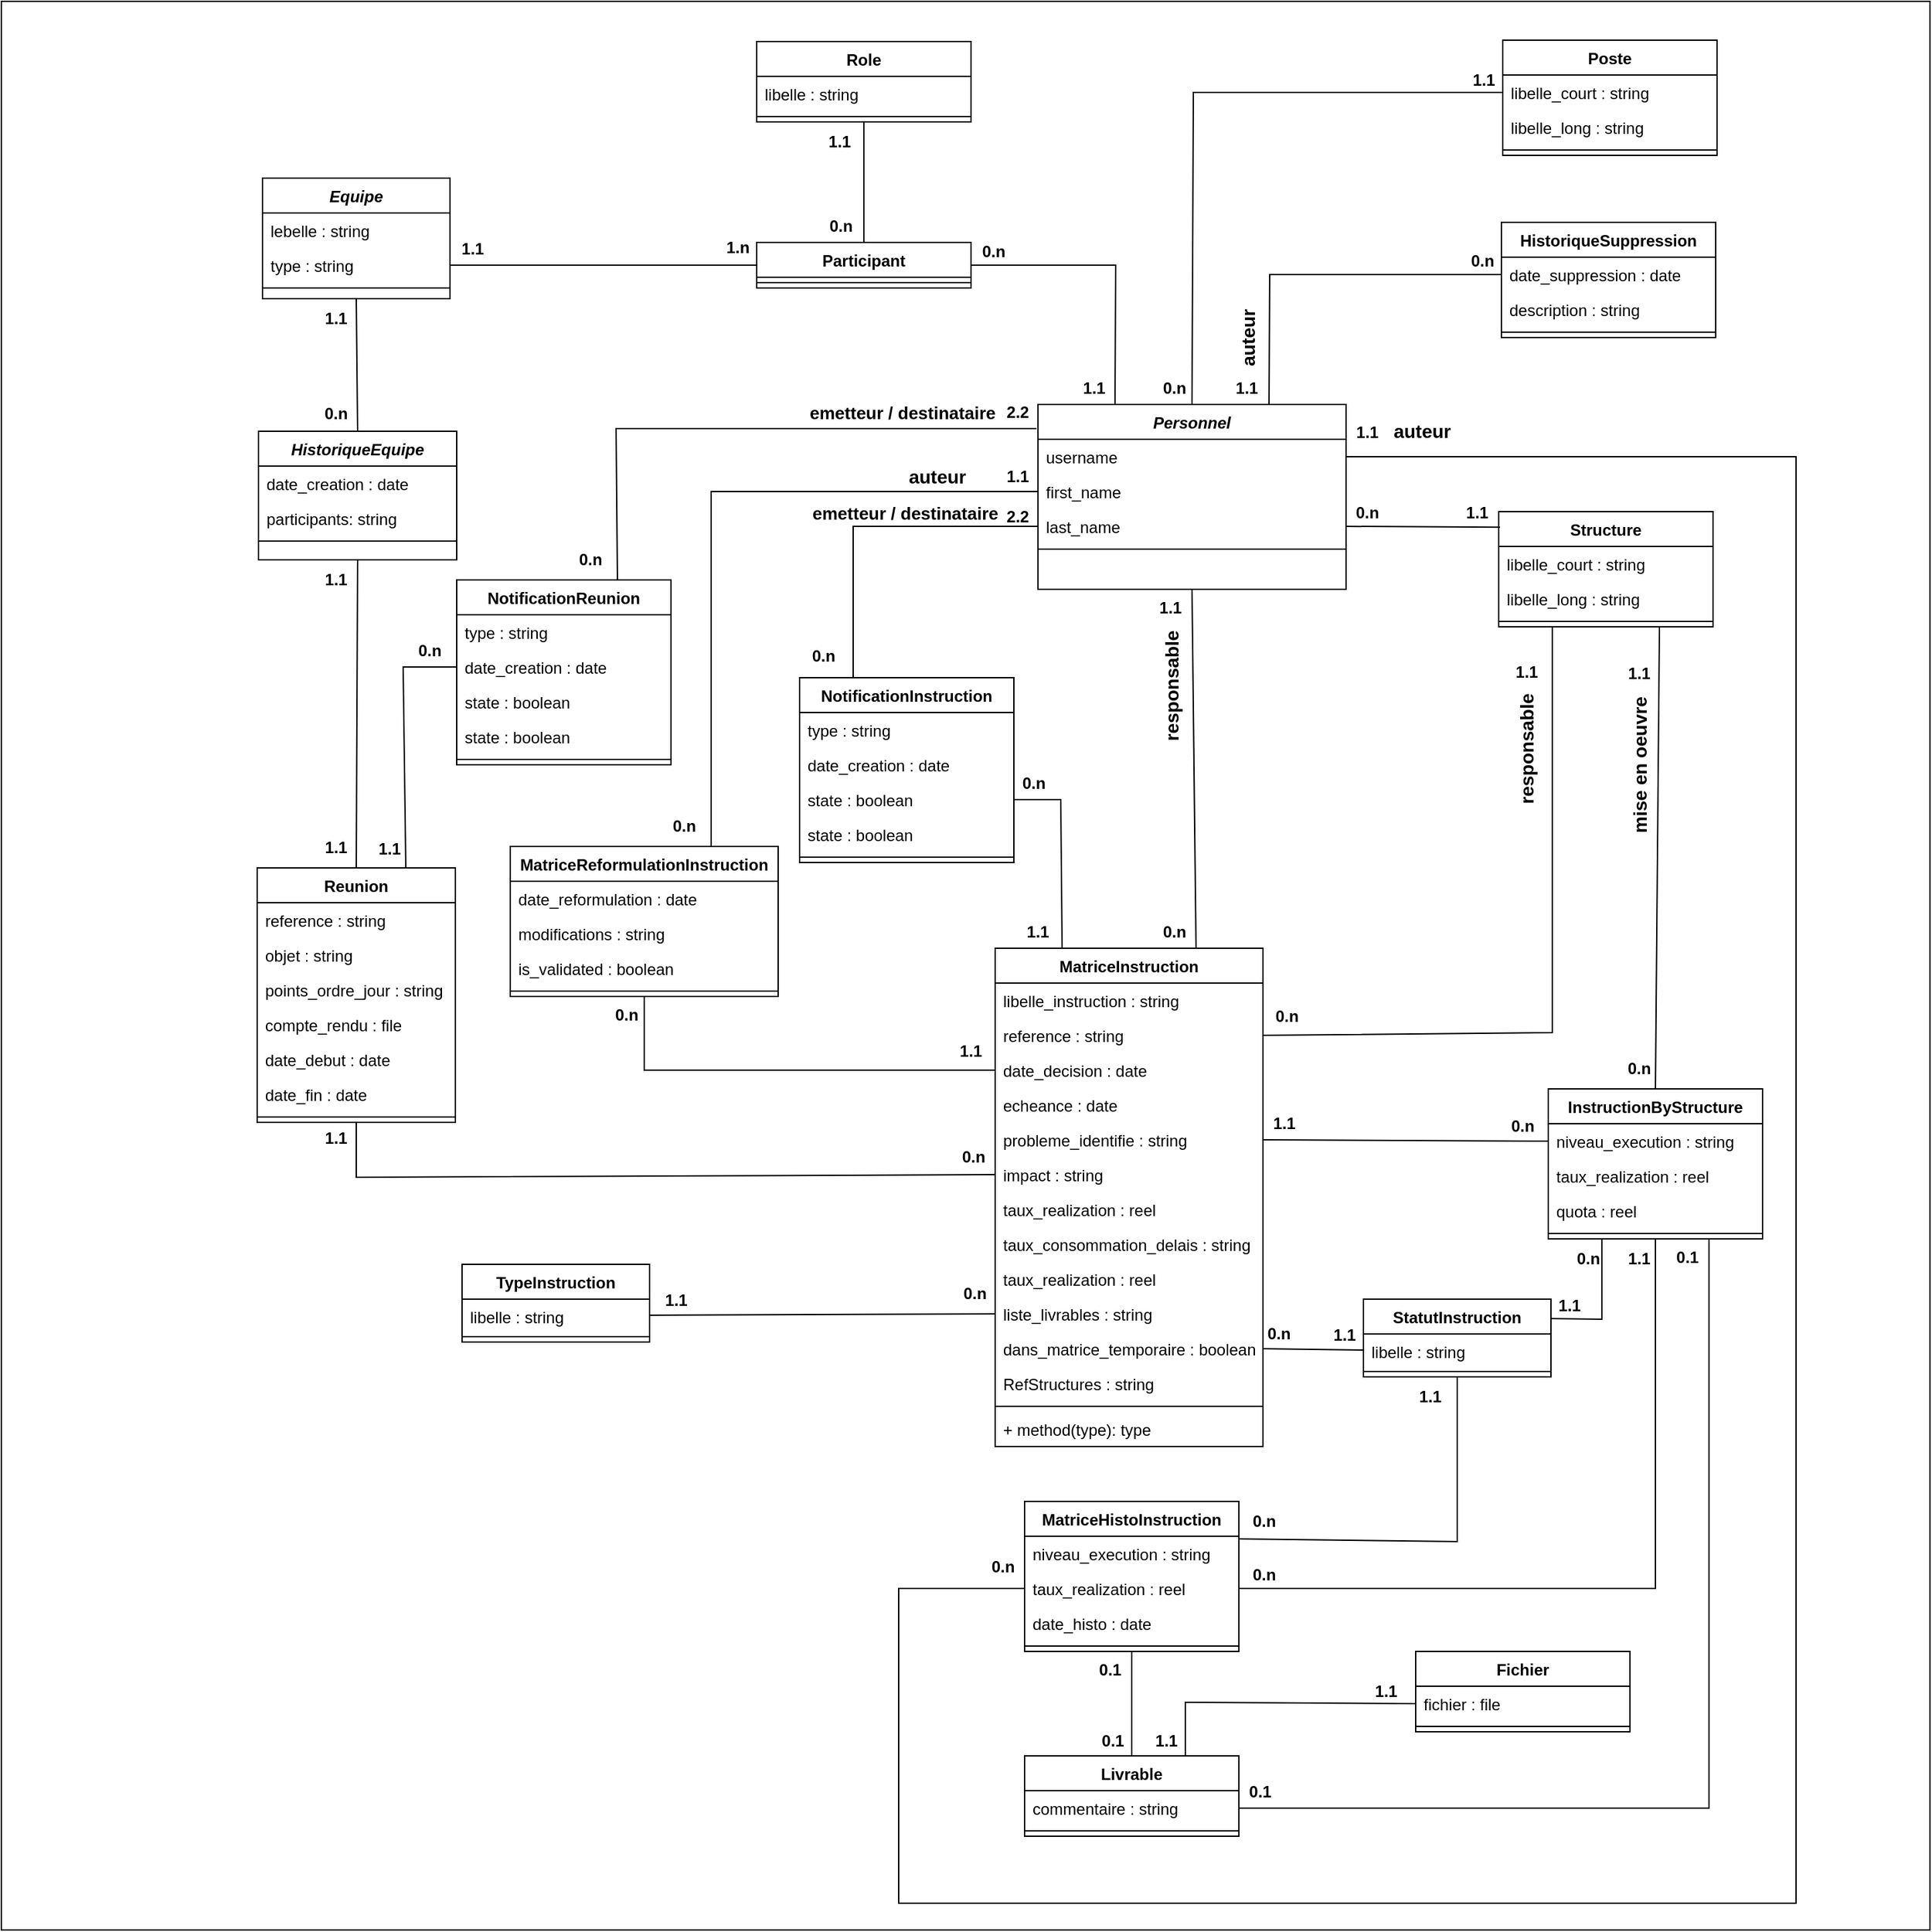 <mxfile version="24.6.4" type="github">
  <diagram id="C5RBs43oDa-KdzZeNtuy" name="Page-1">
    <mxGraphModel dx="1104" dy="618" grid="1" gridSize="10" guides="1" tooltips="1" connect="1" arrows="1" fold="1" page="1" pageScale="1" pageWidth="2339" pageHeight="3300" math="0" shadow="0">
      <root>
        <mxCell id="WIyWlLk6GJQsqaUBKTNV-0" />
        <mxCell id="WIyWlLk6GJQsqaUBKTNV-1" parent="WIyWlLk6GJQsqaUBKTNV-0" />
        <mxCell id="AS8X80EuWu7S2OwP2VAW-277" value="" style="whiteSpace=wrap;html=1;aspect=fixed;" vertex="1" parent="WIyWlLk6GJQsqaUBKTNV-1">
          <mxGeometry x="630" width="1440" height="1440" as="geometry" />
        </mxCell>
        <mxCell id="AS8X80EuWu7S2OwP2VAW-278" value="Personnel" style="swimlane;fontStyle=3;align=center;verticalAlign=top;childLayout=stackLayout;horizontal=1;startSize=26;horizontalStack=0;resizeParent=1;resizeLast=0;collapsible=1;marginBottom=0;rounded=0;shadow=0;strokeWidth=1;" vertex="1" parent="WIyWlLk6GJQsqaUBKTNV-1">
          <mxGeometry x="1404" y="301" width="230" height="138" as="geometry">
            <mxRectangle x="230" y="140" width="160" height="26" as="alternateBounds" />
          </mxGeometry>
        </mxCell>
        <mxCell id="AS8X80EuWu7S2OwP2VAW-279" value="username" style="text;align=left;verticalAlign=top;spacingLeft=4;spacingRight=4;overflow=hidden;rotatable=0;points=[[0,0.5],[1,0.5]];portConstraint=eastwest;" vertex="1" parent="AS8X80EuWu7S2OwP2VAW-278">
          <mxGeometry y="26" width="230" height="26" as="geometry" />
        </mxCell>
        <mxCell id="AS8X80EuWu7S2OwP2VAW-280" value="first_name" style="text;align=left;verticalAlign=top;spacingLeft=4;spacingRight=4;overflow=hidden;rotatable=0;points=[[0,0.5],[1,0.5]];portConstraint=eastwest;rounded=0;shadow=0;html=0;" vertex="1" parent="AS8X80EuWu7S2OwP2VAW-278">
          <mxGeometry y="52" width="230" height="26" as="geometry" />
        </mxCell>
        <mxCell id="AS8X80EuWu7S2OwP2VAW-281" value="last_name" style="text;align=left;verticalAlign=top;spacingLeft=4;spacingRight=4;overflow=hidden;rotatable=0;points=[[0,0.5],[1,0.5]];portConstraint=eastwest;rounded=0;shadow=0;html=0;" vertex="1" parent="AS8X80EuWu7S2OwP2VAW-278">
          <mxGeometry y="78" width="230" height="26" as="geometry" />
        </mxCell>
        <mxCell id="AS8X80EuWu7S2OwP2VAW-282" value="" style="line;html=1;strokeWidth=1;align=left;verticalAlign=middle;spacingTop=-1;spacingLeft=3;spacingRight=3;rotatable=0;labelPosition=right;points=[];portConstraint=eastwest;" vertex="1" parent="AS8X80EuWu7S2OwP2VAW-278">
          <mxGeometry y="104" width="230" height="8" as="geometry" />
        </mxCell>
        <mxCell id="AS8X80EuWu7S2OwP2VAW-283" value="Equipe" style="swimlane;fontStyle=3;align=center;verticalAlign=top;childLayout=stackLayout;horizontal=1;startSize=26;horizontalStack=0;resizeParent=1;resizeLast=0;collapsible=1;marginBottom=0;rounded=0;shadow=0;strokeWidth=1;" vertex="1" parent="WIyWlLk6GJQsqaUBKTNV-1">
          <mxGeometry x="825" y="132" width="140" height="90" as="geometry">
            <mxRectangle x="230" y="140" width="160" height="26" as="alternateBounds" />
          </mxGeometry>
        </mxCell>
        <mxCell id="AS8X80EuWu7S2OwP2VAW-284" value="lebelle : string" style="text;align=left;verticalAlign=top;spacingLeft=4;spacingRight=4;overflow=hidden;rotatable=0;points=[[0,0.5],[1,0.5]];portConstraint=eastwest;" vertex="1" parent="AS8X80EuWu7S2OwP2VAW-283">
          <mxGeometry y="26" width="140" height="26" as="geometry" />
        </mxCell>
        <mxCell id="AS8X80EuWu7S2OwP2VAW-285" value="type : string" style="text;align=left;verticalAlign=top;spacingLeft=4;spacingRight=4;overflow=hidden;rotatable=0;points=[[0,0.5],[1,0.5]];portConstraint=eastwest;rounded=0;shadow=0;html=0;" vertex="1" parent="AS8X80EuWu7S2OwP2VAW-283">
          <mxGeometry y="52" width="140" height="26" as="geometry" />
        </mxCell>
        <mxCell id="AS8X80EuWu7S2OwP2VAW-286" value="" style="line;html=1;strokeWidth=1;align=left;verticalAlign=middle;spacingTop=-1;spacingLeft=3;spacingRight=3;rotatable=0;labelPosition=right;points=[];portConstraint=eastwest;" vertex="1" parent="AS8X80EuWu7S2OwP2VAW-283">
          <mxGeometry y="78" width="140" height="8" as="geometry" />
        </mxCell>
        <mxCell id="AS8X80EuWu7S2OwP2VAW-287" value="HistoriqueEquipe" style="swimlane;fontStyle=3;align=center;verticalAlign=top;childLayout=stackLayout;horizontal=1;startSize=26;horizontalStack=0;resizeParent=1;resizeLast=0;collapsible=1;marginBottom=0;rounded=0;shadow=0;strokeWidth=1;" vertex="1" parent="WIyWlLk6GJQsqaUBKTNV-1">
          <mxGeometry x="822" y="321" width="148" height="96" as="geometry">
            <mxRectangle x="230" y="140" width="160" height="26" as="alternateBounds" />
          </mxGeometry>
        </mxCell>
        <mxCell id="AS8X80EuWu7S2OwP2VAW-288" value="date_creation : date" style="text;align=left;verticalAlign=top;spacingLeft=4;spacingRight=4;overflow=hidden;rotatable=0;points=[[0,0.5],[1,0.5]];portConstraint=eastwest;" vertex="1" parent="AS8X80EuWu7S2OwP2VAW-287">
          <mxGeometry y="26" width="148" height="26" as="geometry" />
        </mxCell>
        <mxCell id="AS8X80EuWu7S2OwP2VAW-289" value="participants: string" style="text;align=left;verticalAlign=top;spacingLeft=4;spacingRight=4;overflow=hidden;rotatable=0;points=[[0,0.5],[1,0.5]];portConstraint=eastwest;rounded=0;shadow=0;html=0;" vertex="1" parent="AS8X80EuWu7S2OwP2VAW-287">
          <mxGeometry y="52" width="148" height="26" as="geometry" />
        </mxCell>
        <mxCell id="AS8X80EuWu7S2OwP2VAW-290" value="" style="line;html=1;strokeWidth=1;align=left;verticalAlign=middle;spacingTop=-1;spacingLeft=3;spacingRight=3;rotatable=0;labelPosition=right;points=[];portConstraint=eastwest;" vertex="1" parent="AS8X80EuWu7S2OwP2VAW-287">
          <mxGeometry y="78" width="148" height="8" as="geometry" />
        </mxCell>
        <mxCell id="AS8X80EuWu7S2OwP2VAW-291" value="Reunion" style="swimlane;fontStyle=1;align=center;verticalAlign=top;childLayout=stackLayout;horizontal=1;startSize=26;horizontalStack=0;resizeParent=1;resizeParentMax=0;resizeLast=0;collapsible=1;marginBottom=0;whiteSpace=wrap;html=1;" vertex="1" parent="WIyWlLk6GJQsqaUBKTNV-1">
          <mxGeometry x="821" y="647" width="148" height="190" as="geometry" />
        </mxCell>
        <mxCell id="AS8X80EuWu7S2OwP2VAW-292" value="reference : string" style="text;strokeColor=none;fillColor=none;align=left;verticalAlign=top;spacingLeft=4;spacingRight=4;overflow=hidden;rotatable=0;points=[[0,0.5],[1,0.5]];portConstraint=eastwest;whiteSpace=wrap;html=1;" vertex="1" parent="AS8X80EuWu7S2OwP2VAW-291">
          <mxGeometry y="26" width="148" height="26" as="geometry" />
        </mxCell>
        <mxCell id="AS8X80EuWu7S2OwP2VAW-293" value="objet : string" style="text;strokeColor=none;fillColor=none;align=left;verticalAlign=top;spacingLeft=4;spacingRight=4;overflow=hidden;rotatable=0;points=[[0,0.5],[1,0.5]];portConstraint=eastwest;whiteSpace=wrap;html=1;" vertex="1" parent="AS8X80EuWu7S2OwP2VAW-291">
          <mxGeometry y="52" width="148" height="26" as="geometry" />
        </mxCell>
        <mxCell id="AS8X80EuWu7S2OwP2VAW-294" value="points_ordre_jour : string" style="text;strokeColor=none;fillColor=none;align=left;verticalAlign=top;spacingLeft=4;spacingRight=4;overflow=hidden;rotatable=0;points=[[0,0.5],[1,0.5]];portConstraint=eastwest;whiteSpace=wrap;html=1;" vertex="1" parent="AS8X80EuWu7S2OwP2VAW-291">
          <mxGeometry y="78" width="148" height="26" as="geometry" />
        </mxCell>
        <mxCell id="AS8X80EuWu7S2OwP2VAW-295" value="compte_rendu : file" style="text;strokeColor=none;fillColor=none;align=left;verticalAlign=top;spacingLeft=4;spacingRight=4;overflow=hidden;rotatable=0;points=[[0,0.5],[1,0.5]];portConstraint=eastwest;whiteSpace=wrap;html=1;" vertex="1" parent="AS8X80EuWu7S2OwP2VAW-291">
          <mxGeometry y="104" width="148" height="26" as="geometry" />
        </mxCell>
        <mxCell id="AS8X80EuWu7S2OwP2VAW-296" value="date_debut : date" style="text;strokeColor=none;fillColor=none;align=left;verticalAlign=top;spacingLeft=4;spacingRight=4;overflow=hidden;rotatable=0;points=[[0,0.5],[1,0.5]];portConstraint=eastwest;whiteSpace=wrap;html=1;" vertex="1" parent="AS8X80EuWu7S2OwP2VAW-291">
          <mxGeometry y="130" width="148" height="26" as="geometry" />
        </mxCell>
        <mxCell id="AS8X80EuWu7S2OwP2VAW-297" value="date_fin : date" style="text;strokeColor=none;fillColor=none;align=left;verticalAlign=top;spacingLeft=4;spacingRight=4;overflow=hidden;rotatable=0;points=[[0,0.5],[1,0.5]];portConstraint=eastwest;whiteSpace=wrap;html=1;" vertex="1" parent="AS8X80EuWu7S2OwP2VAW-291">
          <mxGeometry y="156" width="148" height="26" as="geometry" />
        </mxCell>
        <mxCell id="AS8X80EuWu7S2OwP2VAW-298" value="" style="line;strokeWidth=1;fillColor=none;align=left;verticalAlign=middle;spacingTop=-1;spacingLeft=3;spacingRight=3;rotatable=0;labelPosition=right;points=[];portConstraint=eastwest;strokeColor=inherit;" vertex="1" parent="AS8X80EuWu7S2OwP2VAW-291">
          <mxGeometry y="182" width="148" height="8" as="geometry" />
        </mxCell>
        <mxCell id="AS8X80EuWu7S2OwP2VAW-299" value="TypeInstruction" style="swimlane;fontStyle=1;align=center;verticalAlign=top;childLayout=stackLayout;horizontal=1;startSize=26;horizontalStack=0;resizeParent=1;resizeParentMax=0;resizeLast=0;collapsible=1;marginBottom=0;whiteSpace=wrap;html=1;" vertex="1" parent="WIyWlLk6GJQsqaUBKTNV-1">
          <mxGeometry x="974" y="943" width="140" height="58" as="geometry" />
        </mxCell>
        <mxCell id="AS8X80EuWu7S2OwP2VAW-300" value="libelle : string" style="text;strokeColor=none;fillColor=none;align=left;verticalAlign=top;spacingLeft=4;spacingRight=4;overflow=hidden;rotatable=0;points=[[0,0.5],[1,0.5]];portConstraint=eastwest;whiteSpace=wrap;html=1;" vertex="1" parent="AS8X80EuWu7S2OwP2VAW-299">
          <mxGeometry y="26" width="140" height="24" as="geometry" />
        </mxCell>
        <mxCell id="AS8X80EuWu7S2OwP2VAW-301" value="" style="line;strokeWidth=1;fillColor=none;align=left;verticalAlign=middle;spacingTop=-1;spacingLeft=3;spacingRight=3;rotatable=0;labelPosition=right;points=[];portConstraint=eastwest;strokeColor=inherit;" vertex="1" parent="AS8X80EuWu7S2OwP2VAW-299">
          <mxGeometry y="50" width="140" height="8" as="geometry" />
        </mxCell>
        <mxCell id="AS8X80EuWu7S2OwP2VAW-302" value="StatutInstruction" style="swimlane;fontStyle=1;align=center;verticalAlign=top;childLayout=stackLayout;horizontal=1;startSize=26;horizontalStack=0;resizeParent=1;resizeParentMax=0;resizeLast=0;collapsible=1;marginBottom=0;whiteSpace=wrap;html=1;" vertex="1" parent="WIyWlLk6GJQsqaUBKTNV-1">
          <mxGeometry x="1647" y="969" width="140" height="58" as="geometry" />
        </mxCell>
        <mxCell id="AS8X80EuWu7S2OwP2VAW-303" value="libelle : string" style="text;strokeColor=none;fillColor=none;align=left;verticalAlign=top;spacingLeft=4;spacingRight=4;overflow=hidden;rotatable=0;points=[[0,0.5],[1,0.5]];portConstraint=eastwest;whiteSpace=wrap;html=1;" vertex="1" parent="AS8X80EuWu7S2OwP2VAW-302">
          <mxGeometry y="26" width="140" height="24" as="geometry" />
        </mxCell>
        <mxCell id="AS8X80EuWu7S2OwP2VAW-304" value="" style="line;strokeWidth=1;fillColor=none;align=left;verticalAlign=middle;spacingTop=-1;spacingLeft=3;spacingRight=3;rotatable=0;labelPosition=right;points=[];portConstraint=eastwest;strokeColor=inherit;" vertex="1" parent="AS8X80EuWu7S2OwP2VAW-302">
          <mxGeometry y="50" width="140" height="8" as="geometry" />
        </mxCell>
        <mxCell id="AS8X80EuWu7S2OwP2VAW-305" value="NotificationReunion" style="swimlane;fontStyle=1;align=center;verticalAlign=top;childLayout=stackLayout;horizontal=1;startSize=26;horizontalStack=0;resizeParent=1;resizeParentMax=0;resizeLast=0;collapsible=1;marginBottom=0;whiteSpace=wrap;html=1;" vertex="1" parent="WIyWlLk6GJQsqaUBKTNV-1">
          <mxGeometry x="970" y="432" width="160" height="138" as="geometry" />
        </mxCell>
        <mxCell id="AS8X80EuWu7S2OwP2VAW-306" value="type : string" style="text;strokeColor=none;fillColor=none;align=left;verticalAlign=top;spacingLeft=4;spacingRight=4;overflow=hidden;rotatable=0;points=[[0,0.5],[1,0.5]];portConstraint=eastwest;whiteSpace=wrap;html=1;" vertex="1" parent="AS8X80EuWu7S2OwP2VAW-305">
          <mxGeometry y="26" width="160" height="26" as="geometry" />
        </mxCell>
        <mxCell id="AS8X80EuWu7S2OwP2VAW-307" value="date_creation : date" style="text;strokeColor=none;fillColor=none;align=left;verticalAlign=top;spacingLeft=4;spacingRight=4;overflow=hidden;rotatable=0;points=[[0,0.5],[1,0.5]];portConstraint=eastwest;whiteSpace=wrap;html=1;" vertex="1" parent="AS8X80EuWu7S2OwP2VAW-305">
          <mxGeometry y="52" width="160" height="26" as="geometry" />
        </mxCell>
        <mxCell id="AS8X80EuWu7S2OwP2VAW-308" value="state : boolean" style="text;strokeColor=none;fillColor=none;align=left;verticalAlign=top;spacingLeft=4;spacingRight=4;overflow=hidden;rotatable=0;points=[[0,0.5],[1,0.5]];portConstraint=eastwest;whiteSpace=wrap;html=1;" vertex="1" parent="AS8X80EuWu7S2OwP2VAW-305">
          <mxGeometry y="78" width="160" height="26" as="geometry" />
        </mxCell>
        <mxCell id="AS8X80EuWu7S2OwP2VAW-309" value="state : boolean" style="text;strokeColor=none;fillColor=none;align=left;verticalAlign=top;spacingLeft=4;spacingRight=4;overflow=hidden;rotatable=0;points=[[0,0.5],[1,0.5]];portConstraint=eastwest;whiteSpace=wrap;html=1;" vertex="1" parent="AS8X80EuWu7S2OwP2VAW-305">
          <mxGeometry y="104" width="160" height="26" as="geometry" />
        </mxCell>
        <mxCell id="AS8X80EuWu7S2OwP2VAW-310" value="" style="line;strokeWidth=1;fillColor=none;align=left;verticalAlign=middle;spacingTop=-1;spacingLeft=3;spacingRight=3;rotatable=0;labelPosition=right;points=[];portConstraint=eastwest;strokeColor=inherit;" vertex="1" parent="AS8X80EuWu7S2OwP2VAW-305">
          <mxGeometry y="130" width="160" height="8" as="geometry" />
        </mxCell>
        <mxCell id="AS8X80EuWu7S2OwP2VAW-311" value="NotificationInstruction" style="swimlane;fontStyle=1;align=center;verticalAlign=top;childLayout=stackLayout;horizontal=1;startSize=26;horizontalStack=0;resizeParent=1;resizeParentMax=0;resizeLast=0;collapsible=1;marginBottom=0;whiteSpace=wrap;html=1;" vertex="1" parent="WIyWlLk6GJQsqaUBKTNV-1">
          <mxGeometry x="1226" y="505" width="160" height="138" as="geometry" />
        </mxCell>
        <mxCell id="AS8X80EuWu7S2OwP2VAW-312" value="type : string" style="text;strokeColor=none;fillColor=none;align=left;verticalAlign=top;spacingLeft=4;spacingRight=4;overflow=hidden;rotatable=0;points=[[0,0.5],[1,0.5]];portConstraint=eastwest;whiteSpace=wrap;html=1;" vertex="1" parent="AS8X80EuWu7S2OwP2VAW-311">
          <mxGeometry y="26" width="160" height="26" as="geometry" />
        </mxCell>
        <mxCell id="AS8X80EuWu7S2OwP2VAW-313" value="date_creation : date" style="text;strokeColor=none;fillColor=none;align=left;verticalAlign=top;spacingLeft=4;spacingRight=4;overflow=hidden;rotatable=0;points=[[0,0.5],[1,0.5]];portConstraint=eastwest;whiteSpace=wrap;html=1;" vertex="1" parent="AS8X80EuWu7S2OwP2VAW-311">
          <mxGeometry y="52" width="160" height="26" as="geometry" />
        </mxCell>
        <mxCell id="AS8X80EuWu7S2OwP2VAW-314" value="state : boolean" style="text;strokeColor=none;fillColor=none;align=left;verticalAlign=top;spacingLeft=4;spacingRight=4;overflow=hidden;rotatable=0;points=[[0,0.5],[1,0.5]];portConstraint=eastwest;whiteSpace=wrap;html=1;" vertex="1" parent="AS8X80EuWu7S2OwP2VAW-311">
          <mxGeometry y="78" width="160" height="26" as="geometry" />
        </mxCell>
        <mxCell id="AS8X80EuWu7S2OwP2VAW-315" value="state : boolean" style="text;strokeColor=none;fillColor=none;align=left;verticalAlign=top;spacingLeft=4;spacingRight=4;overflow=hidden;rotatable=0;points=[[0,0.5],[1,0.5]];portConstraint=eastwest;whiteSpace=wrap;html=1;" vertex="1" parent="AS8X80EuWu7S2OwP2VAW-311">
          <mxGeometry y="104" width="160" height="26" as="geometry" />
        </mxCell>
        <mxCell id="AS8X80EuWu7S2OwP2VAW-316" value="" style="line;strokeWidth=1;fillColor=none;align=left;verticalAlign=middle;spacingTop=-1;spacingLeft=3;spacingRight=3;rotatable=0;labelPosition=right;points=[];portConstraint=eastwest;strokeColor=inherit;" vertex="1" parent="AS8X80EuWu7S2OwP2VAW-311">
          <mxGeometry y="130" width="160" height="8" as="geometry" />
        </mxCell>
        <mxCell id="AS8X80EuWu7S2OwP2VAW-317" value="MatriceReformulationInstruction" style="swimlane;fontStyle=1;align=center;verticalAlign=top;childLayout=stackLayout;horizontal=1;startSize=26;horizontalStack=0;resizeParent=1;resizeParentMax=0;resizeLast=0;collapsible=1;marginBottom=0;whiteSpace=wrap;html=1;" vertex="1" parent="WIyWlLk6GJQsqaUBKTNV-1">
          <mxGeometry x="1010" y="631" width="200" height="112" as="geometry" />
        </mxCell>
        <mxCell id="AS8X80EuWu7S2OwP2VAW-318" value="date_reformulation : date" style="text;strokeColor=none;fillColor=none;align=left;verticalAlign=top;spacingLeft=4;spacingRight=4;overflow=hidden;rotatable=0;points=[[0,0.5],[1,0.5]];portConstraint=eastwest;whiteSpace=wrap;html=1;" vertex="1" parent="AS8X80EuWu7S2OwP2VAW-317">
          <mxGeometry y="26" width="200" height="26" as="geometry" />
        </mxCell>
        <mxCell id="AS8X80EuWu7S2OwP2VAW-319" value="modifications : string" style="text;strokeColor=none;fillColor=none;align=left;verticalAlign=top;spacingLeft=4;spacingRight=4;overflow=hidden;rotatable=0;points=[[0,0.5],[1,0.5]];portConstraint=eastwest;whiteSpace=wrap;html=1;" vertex="1" parent="AS8X80EuWu7S2OwP2VAW-317">
          <mxGeometry y="52" width="200" height="26" as="geometry" />
        </mxCell>
        <mxCell id="AS8X80EuWu7S2OwP2VAW-320" value="is_validated : boolean" style="text;strokeColor=none;fillColor=none;align=left;verticalAlign=top;spacingLeft=4;spacingRight=4;overflow=hidden;rotatable=0;points=[[0,0.5],[1,0.5]];portConstraint=eastwest;whiteSpace=wrap;html=1;" vertex="1" parent="AS8X80EuWu7S2OwP2VAW-317">
          <mxGeometry y="78" width="200" height="26" as="geometry" />
        </mxCell>
        <mxCell id="AS8X80EuWu7S2OwP2VAW-321" value="" style="line;strokeWidth=1;fillColor=none;align=left;verticalAlign=middle;spacingTop=-1;spacingLeft=3;spacingRight=3;rotatable=0;labelPosition=right;points=[];portConstraint=eastwest;strokeColor=inherit;" vertex="1" parent="AS8X80EuWu7S2OwP2VAW-317">
          <mxGeometry y="104" width="200" height="8" as="geometry" />
        </mxCell>
        <mxCell id="AS8X80EuWu7S2OwP2VAW-322" value="MatriceInstruction" style="swimlane;fontStyle=1;align=center;verticalAlign=top;childLayout=stackLayout;horizontal=1;startSize=26;horizontalStack=0;resizeParent=1;resizeParentMax=0;resizeLast=0;collapsible=1;marginBottom=0;whiteSpace=wrap;html=1;" vertex="1" parent="WIyWlLk6GJQsqaUBKTNV-1">
          <mxGeometry x="1372" y="707" width="200" height="372" as="geometry" />
        </mxCell>
        <mxCell id="AS8X80EuWu7S2OwP2VAW-323" value="libelle_instruction : string" style="text;strokeColor=none;fillColor=none;align=left;verticalAlign=top;spacingLeft=4;spacingRight=4;overflow=hidden;rotatable=0;points=[[0,0.5],[1,0.5]];portConstraint=eastwest;whiteSpace=wrap;html=1;" vertex="1" parent="AS8X80EuWu7S2OwP2VAW-322">
          <mxGeometry y="26" width="200" height="26" as="geometry" />
        </mxCell>
        <mxCell id="AS8X80EuWu7S2OwP2VAW-324" value="reference : string" style="text;strokeColor=none;fillColor=none;align=left;verticalAlign=top;spacingLeft=4;spacingRight=4;overflow=hidden;rotatable=0;points=[[0,0.5],[1,0.5]];portConstraint=eastwest;whiteSpace=wrap;html=1;" vertex="1" parent="AS8X80EuWu7S2OwP2VAW-322">
          <mxGeometry y="52" width="200" height="26" as="geometry" />
        </mxCell>
        <mxCell id="AS8X80EuWu7S2OwP2VAW-325" value="date_decision : date" style="text;strokeColor=none;fillColor=none;align=left;verticalAlign=top;spacingLeft=4;spacingRight=4;overflow=hidden;rotatable=0;points=[[0,0.5],[1,0.5]];portConstraint=eastwest;whiteSpace=wrap;html=1;" vertex="1" parent="AS8X80EuWu7S2OwP2VAW-322">
          <mxGeometry y="78" width="200" height="26" as="geometry" />
        </mxCell>
        <mxCell id="AS8X80EuWu7S2OwP2VAW-326" value="echeance : date" style="text;strokeColor=none;fillColor=none;align=left;verticalAlign=top;spacingLeft=4;spacingRight=4;overflow=hidden;rotatable=0;points=[[0,0.5],[1,0.5]];portConstraint=eastwest;whiteSpace=wrap;html=1;" vertex="1" parent="AS8X80EuWu7S2OwP2VAW-322">
          <mxGeometry y="104" width="200" height="26" as="geometry" />
        </mxCell>
        <mxCell id="AS8X80EuWu7S2OwP2VAW-327" value="probleme_identifie : string" style="text;strokeColor=none;fillColor=none;align=left;verticalAlign=top;spacingLeft=4;spacingRight=4;overflow=hidden;rotatable=0;points=[[0,0.5],[1,0.5]];portConstraint=eastwest;whiteSpace=wrap;html=1;" vertex="1" parent="AS8X80EuWu7S2OwP2VAW-322">
          <mxGeometry y="130" width="200" height="26" as="geometry" />
        </mxCell>
        <mxCell id="AS8X80EuWu7S2OwP2VAW-328" value="impact : string" style="text;strokeColor=none;fillColor=none;align=left;verticalAlign=top;spacingLeft=4;spacingRight=4;overflow=hidden;rotatable=0;points=[[0,0.5],[1,0.5]];portConstraint=eastwest;whiteSpace=wrap;html=1;" vertex="1" parent="AS8X80EuWu7S2OwP2VAW-322">
          <mxGeometry y="156" width="200" height="26" as="geometry" />
        </mxCell>
        <mxCell id="AS8X80EuWu7S2OwP2VAW-329" value="taux_realization : reel" style="text;strokeColor=none;fillColor=none;align=left;verticalAlign=top;spacingLeft=4;spacingRight=4;overflow=hidden;rotatable=0;points=[[0,0.5],[1,0.5]];portConstraint=eastwest;whiteSpace=wrap;html=1;" vertex="1" parent="AS8X80EuWu7S2OwP2VAW-322">
          <mxGeometry y="182" width="200" height="26" as="geometry" />
        </mxCell>
        <mxCell id="AS8X80EuWu7S2OwP2VAW-330" value="taux_consommation_delais : string" style="text;strokeColor=none;fillColor=none;align=left;verticalAlign=top;spacingLeft=4;spacingRight=4;overflow=hidden;rotatable=0;points=[[0,0.5],[1,0.5]];portConstraint=eastwest;whiteSpace=wrap;html=1;" vertex="1" parent="AS8X80EuWu7S2OwP2VAW-322">
          <mxGeometry y="208" width="200" height="26" as="geometry" />
        </mxCell>
        <mxCell id="AS8X80EuWu7S2OwP2VAW-331" value="taux_realization : reel" style="text;strokeColor=none;fillColor=none;align=left;verticalAlign=top;spacingLeft=4;spacingRight=4;overflow=hidden;rotatable=0;points=[[0,0.5],[1,0.5]];portConstraint=eastwest;whiteSpace=wrap;html=1;" vertex="1" parent="AS8X80EuWu7S2OwP2VAW-322">
          <mxGeometry y="234" width="200" height="26" as="geometry" />
        </mxCell>
        <mxCell id="AS8X80EuWu7S2OwP2VAW-332" value="liste_livrables : string" style="text;strokeColor=none;fillColor=none;align=left;verticalAlign=top;spacingLeft=4;spacingRight=4;overflow=hidden;rotatable=0;points=[[0,0.5],[1,0.5]];portConstraint=eastwest;whiteSpace=wrap;html=1;" vertex="1" parent="AS8X80EuWu7S2OwP2VAW-322">
          <mxGeometry y="260" width="200" height="26" as="geometry" />
        </mxCell>
        <mxCell id="AS8X80EuWu7S2OwP2VAW-333" value="dans_matrice_temporaire : boolean" style="text;strokeColor=none;fillColor=none;align=left;verticalAlign=top;spacingLeft=4;spacingRight=4;overflow=hidden;rotatable=0;points=[[0,0.5],[1,0.5]];portConstraint=eastwest;whiteSpace=wrap;html=1;" vertex="1" parent="AS8X80EuWu7S2OwP2VAW-322">
          <mxGeometry y="286" width="200" height="26" as="geometry" />
        </mxCell>
        <mxCell id="AS8X80EuWu7S2OwP2VAW-334" value="RefStructures : string" style="text;strokeColor=none;fillColor=none;align=left;verticalAlign=top;spacingLeft=4;spacingRight=4;overflow=hidden;rotatable=0;points=[[0,0.5],[1,0.5]];portConstraint=eastwest;whiteSpace=wrap;html=1;" vertex="1" parent="AS8X80EuWu7S2OwP2VAW-322">
          <mxGeometry y="312" width="200" height="26" as="geometry" />
        </mxCell>
        <mxCell id="AS8X80EuWu7S2OwP2VAW-335" value="" style="line;strokeWidth=1;fillColor=none;align=left;verticalAlign=middle;spacingTop=-1;spacingLeft=3;spacingRight=3;rotatable=0;labelPosition=right;points=[];portConstraint=eastwest;strokeColor=inherit;" vertex="1" parent="AS8X80EuWu7S2OwP2VAW-322">
          <mxGeometry y="338" width="200" height="8" as="geometry" />
        </mxCell>
        <mxCell id="AS8X80EuWu7S2OwP2VAW-336" value="+ method(type): type" style="text;strokeColor=none;fillColor=none;align=left;verticalAlign=top;spacingLeft=4;spacingRight=4;overflow=hidden;rotatable=0;points=[[0,0.5],[1,0.5]];portConstraint=eastwest;whiteSpace=wrap;html=1;" vertex="1" parent="AS8X80EuWu7S2OwP2VAW-322">
          <mxGeometry y="346" width="200" height="26" as="geometry" />
        </mxCell>
        <mxCell id="AS8X80EuWu7S2OwP2VAW-337" value="MatriceHistoInstruction" style="swimlane;fontStyle=1;align=center;verticalAlign=top;childLayout=stackLayout;horizontal=1;startSize=26;horizontalStack=0;resizeParent=1;resizeParentMax=0;resizeLast=0;collapsible=1;marginBottom=0;whiteSpace=wrap;html=1;" vertex="1" parent="WIyWlLk6GJQsqaUBKTNV-1">
          <mxGeometry x="1394" y="1120" width="160" height="112" as="geometry" />
        </mxCell>
        <mxCell id="AS8X80EuWu7S2OwP2VAW-338" value="niveau_execution : string" style="text;strokeColor=none;fillColor=none;align=left;verticalAlign=top;spacingLeft=4;spacingRight=4;overflow=hidden;rotatable=0;points=[[0,0.5],[1,0.5]];portConstraint=eastwest;whiteSpace=wrap;html=1;" vertex="1" parent="AS8X80EuWu7S2OwP2VAW-337">
          <mxGeometry y="26" width="160" height="26" as="geometry" />
        </mxCell>
        <mxCell id="AS8X80EuWu7S2OwP2VAW-339" value="taux_realization : reel" style="text;strokeColor=none;fillColor=none;align=left;verticalAlign=top;spacingLeft=4;spacingRight=4;overflow=hidden;rotatable=0;points=[[0,0.5],[1,0.5]];portConstraint=eastwest;whiteSpace=wrap;html=1;" vertex="1" parent="AS8X80EuWu7S2OwP2VAW-337">
          <mxGeometry y="52" width="160" height="26" as="geometry" />
        </mxCell>
        <mxCell id="AS8X80EuWu7S2OwP2VAW-340" value="date_histo : date" style="text;strokeColor=none;fillColor=none;align=left;verticalAlign=top;spacingLeft=4;spacingRight=4;overflow=hidden;rotatable=0;points=[[0,0.5],[1,0.5]];portConstraint=eastwest;whiteSpace=wrap;html=1;" vertex="1" parent="AS8X80EuWu7S2OwP2VAW-337">
          <mxGeometry y="78" width="160" height="26" as="geometry" />
        </mxCell>
        <mxCell id="AS8X80EuWu7S2OwP2VAW-341" value="" style="line;strokeWidth=1;fillColor=none;align=left;verticalAlign=middle;spacingTop=-1;spacingLeft=3;spacingRight=3;rotatable=0;labelPosition=right;points=[];portConstraint=eastwest;strokeColor=inherit;" vertex="1" parent="AS8X80EuWu7S2OwP2VAW-337">
          <mxGeometry y="104" width="160" height="8" as="geometry" />
        </mxCell>
        <mxCell id="AS8X80EuWu7S2OwP2VAW-342" value="InstructionByStructure" style="swimlane;fontStyle=1;align=center;verticalAlign=top;childLayout=stackLayout;horizontal=1;startSize=26;horizontalStack=0;resizeParent=1;resizeParentMax=0;resizeLast=0;collapsible=1;marginBottom=0;whiteSpace=wrap;html=1;" vertex="1" parent="WIyWlLk6GJQsqaUBKTNV-1">
          <mxGeometry x="1785" y="812" width="160" height="112" as="geometry" />
        </mxCell>
        <mxCell id="AS8X80EuWu7S2OwP2VAW-343" value="niveau_execution : string" style="text;strokeColor=none;fillColor=none;align=left;verticalAlign=top;spacingLeft=4;spacingRight=4;overflow=hidden;rotatable=0;points=[[0,0.5],[1,0.5]];portConstraint=eastwest;whiteSpace=wrap;html=1;" vertex="1" parent="AS8X80EuWu7S2OwP2VAW-342">
          <mxGeometry y="26" width="160" height="26" as="geometry" />
        </mxCell>
        <mxCell id="AS8X80EuWu7S2OwP2VAW-344" value="taux_realization : reel" style="text;strokeColor=none;fillColor=none;align=left;verticalAlign=top;spacingLeft=4;spacingRight=4;overflow=hidden;rotatable=0;points=[[0,0.5],[1,0.5]];portConstraint=eastwest;whiteSpace=wrap;html=1;" vertex="1" parent="AS8X80EuWu7S2OwP2VAW-342">
          <mxGeometry y="52" width="160" height="26" as="geometry" />
        </mxCell>
        <mxCell id="AS8X80EuWu7S2OwP2VAW-345" value="quota : reel" style="text;strokeColor=none;fillColor=none;align=left;verticalAlign=top;spacingLeft=4;spacingRight=4;overflow=hidden;rotatable=0;points=[[0,0.5],[1,0.5]];portConstraint=eastwest;whiteSpace=wrap;html=1;" vertex="1" parent="AS8X80EuWu7S2OwP2VAW-342">
          <mxGeometry y="78" width="160" height="26" as="geometry" />
        </mxCell>
        <mxCell id="AS8X80EuWu7S2OwP2VAW-346" value="" style="line;strokeWidth=1;fillColor=none;align=left;verticalAlign=middle;spacingTop=-1;spacingLeft=3;spacingRight=3;rotatable=0;labelPosition=right;points=[];portConstraint=eastwest;strokeColor=inherit;" vertex="1" parent="AS8X80EuWu7S2OwP2VAW-342">
          <mxGeometry y="104" width="160" height="8" as="geometry" />
        </mxCell>
        <mxCell id="AS8X80EuWu7S2OwP2VAW-347" value="Participant" style="swimlane;fontStyle=1;align=center;verticalAlign=top;childLayout=stackLayout;horizontal=1;startSize=26;horizontalStack=0;resizeParent=1;resizeParentMax=0;resizeLast=0;collapsible=1;marginBottom=0;whiteSpace=wrap;html=1;" vertex="1" parent="WIyWlLk6GJQsqaUBKTNV-1">
          <mxGeometry x="1194" y="180" width="160" height="34" as="geometry" />
        </mxCell>
        <mxCell id="AS8X80EuWu7S2OwP2VAW-348" value="" style="line;strokeWidth=1;fillColor=none;align=left;verticalAlign=middle;spacingTop=-1;spacingLeft=3;spacingRight=3;rotatable=0;labelPosition=right;points=[];portConstraint=eastwest;strokeColor=inherit;" vertex="1" parent="AS8X80EuWu7S2OwP2VAW-347">
          <mxGeometry y="26" width="160" height="8" as="geometry" />
        </mxCell>
        <mxCell id="AS8X80EuWu7S2OwP2VAW-349" value="Role" style="swimlane;fontStyle=1;align=center;verticalAlign=top;childLayout=stackLayout;horizontal=1;startSize=26;horizontalStack=0;resizeParent=1;resizeParentMax=0;resizeLast=0;collapsible=1;marginBottom=0;whiteSpace=wrap;html=1;" vertex="1" parent="WIyWlLk6GJQsqaUBKTNV-1">
          <mxGeometry x="1194" y="30" width="160" height="60" as="geometry" />
        </mxCell>
        <mxCell id="AS8X80EuWu7S2OwP2VAW-350" value="libelle : string" style="text;strokeColor=none;fillColor=none;align=left;verticalAlign=top;spacingLeft=4;spacingRight=4;overflow=hidden;rotatable=0;points=[[0,0.5],[1,0.5]];portConstraint=eastwest;whiteSpace=wrap;html=1;" vertex="1" parent="AS8X80EuWu7S2OwP2VAW-349">
          <mxGeometry y="26" width="160" height="26" as="geometry" />
        </mxCell>
        <mxCell id="AS8X80EuWu7S2OwP2VAW-351" value="" style="line;strokeWidth=1;fillColor=none;align=left;verticalAlign=middle;spacingTop=-1;spacingLeft=3;spacingRight=3;rotatable=0;labelPosition=right;points=[];portConstraint=eastwest;strokeColor=inherit;" vertex="1" parent="AS8X80EuWu7S2OwP2VAW-349">
          <mxGeometry y="52" width="160" height="8" as="geometry" />
        </mxCell>
        <mxCell id="AS8X80EuWu7S2OwP2VAW-352" value="Livrable" style="swimlane;fontStyle=1;align=center;verticalAlign=top;childLayout=stackLayout;horizontal=1;startSize=26;horizontalStack=0;resizeParent=1;resizeParentMax=0;resizeLast=0;collapsible=1;marginBottom=0;whiteSpace=wrap;html=1;" vertex="1" parent="WIyWlLk6GJQsqaUBKTNV-1">
          <mxGeometry x="1394" y="1310" width="160" height="60" as="geometry" />
        </mxCell>
        <mxCell id="AS8X80EuWu7S2OwP2VAW-353" value="commentaire : string" style="text;strokeColor=none;fillColor=none;align=left;verticalAlign=top;spacingLeft=4;spacingRight=4;overflow=hidden;rotatable=0;points=[[0,0.5],[1,0.5]];portConstraint=eastwest;whiteSpace=wrap;html=1;" vertex="1" parent="AS8X80EuWu7S2OwP2VAW-352">
          <mxGeometry y="26" width="160" height="26" as="geometry" />
        </mxCell>
        <mxCell id="AS8X80EuWu7S2OwP2VAW-354" value="" style="line;strokeWidth=1;fillColor=none;align=left;verticalAlign=middle;spacingTop=-1;spacingLeft=3;spacingRight=3;rotatable=0;labelPosition=right;points=[];portConstraint=eastwest;strokeColor=inherit;" vertex="1" parent="AS8X80EuWu7S2OwP2VAW-352">
          <mxGeometry y="52" width="160" height="8" as="geometry" />
        </mxCell>
        <mxCell id="AS8X80EuWu7S2OwP2VAW-355" value="Fichier" style="swimlane;fontStyle=1;align=center;verticalAlign=top;childLayout=stackLayout;horizontal=1;startSize=26;horizontalStack=0;resizeParent=1;resizeParentMax=0;resizeLast=0;collapsible=1;marginBottom=0;whiteSpace=wrap;html=1;" vertex="1" parent="WIyWlLk6GJQsqaUBKTNV-1">
          <mxGeometry x="1686" y="1232" width="160" height="60" as="geometry" />
        </mxCell>
        <mxCell id="AS8X80EuWu7S2OwP2VAW-356" value="fichier : file" style="text;strokeColor=none;fillColor=none;align=left;verticalAlign=top;spacingLeft=4;spacingRight=4;overflow=hidden;rotatable=0;points=[[0,0.5],[1,0.5]];portConstraint=eastwest;whiteSpace=wrap;html=1;" vertex="1" parent="AS8X80EuWu7S2OwP2VAW-355">
          <mxGeometry y="26" width="160" height="26" as="geometry" />
        </mxCell>
        <mxCell id="AS8X80EuWu7S2OwP2VAW-357" value="" style="line;strokeWidth=1;fillColor=none;align=left;verticalAlign=middle;spacingTop=-1;spacingLeft=3;spacingRight=3;rotatable=0;labelPosition=right;points=[];portConstraint=eastwest;strokeColor=inherit;" vertex="1" parent="AS8X80EuWu7S2OwP2VAW-355">
          <mxGeometry y="52" width="160" height="8" as="geometry" />
        </mxCell>
        <mxCell id="AS8X80EuWu7S2OwP2VAW-358" value="Structure" style="swimlane;fontStyle=1;align=center;verticalAlign=top;childLayout=stackLayout;horizontal=1;startSize=26;horizontalStack=0;resizeParent=1;resizeParentMax=0;resizeLast=0;collapsible=1;marginBottom=0;whiteSpace=wrap;html=1;" vertex="1" parent="WIyWlLk6GJQsqaUBKTNV-1">
          <mxGeometry x="1748" y="381" width="160" height="86" as="geometry" />
        </mxCell>
        <mxCell id="AS8X80EuWu7S2OwP2VAW-359" value="libelle_court : string" style="text;strokeColor=none;fillColor=none;align=left;verticalAlign=top;spacingLeft=4;spacingRight=4;overflow=hidden;rotatable=0;points=[[0,0.5],[1,0.5]];portConstraint=eastwest;whiteSpace=wrap;html=1;" vertex="1" parent="AS8X80EuWu7S2OwP2VAW-358">
          <mxGeometry y="26" width="160" height="26" as="geometry" />
        </mxCell>
        <mxCell id="AS8X80EuWu7S2OwP2VAW-360" value="libelle_long : string" style="text;strokeColor=none;fillColor=none;align=left;verticalAlign=top;spacingLeft=4;spacingRight=4;overflow=hidden;rotatable=0;points=[[0,0.5],[1,0.5]];portConstraint=eastwest;whiteSpace=wrap;html=1;" vertex="1" parent="AS8X80EuWu7S2OwP2VAW-358">
          <mxGeometry y="52" width="160" height="26" as="geometry" />
        </mxCell>
        <mxCell id="AS8X80EuWu7S2OwP2VAW-361" value="" style="line;strokeWidth=1;fillColor=none;align=left;verticalAlign=middle;spacingTop=-1;spacingLeft=3;spacingRight=3;rotatable=0;labelPosition=right;points=[];portConstraint=eastwest;strokeColor=inherit;" vertex="1" parent="AS8X80EuWu7S2OwP2VAW-358">
          <mxGeometry y="78" width="160" height="8" as="geometry" />
        </mxCell>
        <mxCell id="AS8X80EuWu7S2OwP2VAW-362" value="Poste" style="swimlane;fontStyle=1;align=center;verticalAlign=top;childLayout=stackLayout;horizontal=1;startSize=26;horizontalStack=0;resizeParent=1;resizeParentMax=0;resizeLast=0;collapsible=1;marginBottom=0;whiteSpace=wrap;html=1;" vertex="1" parent="WIyWlLk6GJQsqaUBKTNV-1">
          <mxGeometry x="1751" y="29" width="160" height="86" as="geometry" />
        </mxCell>
        <mxCell id="AS8X80EuWu7S2OwP2VAW-363" value="libelle_court : string" style="text;strokeColor=none;fillColor=none;align=left;verticalAlign=top;spacingLeft=4;spacingRight=4;overflow=hidden;rotatable=0;points=[[0,0.5],[1,0.5]];portConstraint=eastwest;whiteSpace=wrap;html=1;" vertex="1" parent="AS8X80EuWu7S2OwP2VAW-362">
          <mxGeometry y="26" width="160" height="26" as="geometry" />
        </mxCell>
        <mxCell id="AS8X80EuWu7S2OwP2VAW-364" value="libelle_long : string" style="text;strokeColor=none;fillColor=none;align=left;verticalAlign=top;spacingLeft=4;spacingRight=4;overflow=hidden;rotatable=0;points=[[0,0.5],[1,0.5]];portConstraint=eastwest;whiteSpace=wrap;html=1;" vertex="1" parent="AS8X80EuWu7S2OwP2VAW-362">
          <mxGeometry y="52" width="160" height="26" as="geometry" />
        </mxCell>
        <mxCell id="AS8X80EuWu7S2OwP2VAW-365" value="" style="line;strokeWidth=1;fillColor=none;align=left;verticalAlign=middle;spacingTop=-1;spacingLeft=3;spacingRight=3;rotatable=0;labelPosition=right;points=[];portConstraint=eastwest;strokeColor=inherit;" vertex="1" parent="AS8X80EuWu7S2OwP2VAW-362">
          <mxGeometry y="78" width="160" height="8" as="geometry" />
        </mxCell>
        <mxCell id="AS8X80EuWu7S2OwP2VAW-366" value="HistoriqueSuppression" style="swimlane;fontStyle=1;align=center;verticalAlign=top;childLayout=stackLayout;horizontal=1;startSize=26;horizontalStack=0;resizeParent=1;resizeParentMax=0;resizeLast=0;collapsible=1;marginBottom=0;whiteSpace=wrap;html=1;" vertex="1" parent="WIyWlLk6GJQsqaUBKTNV-1">
          <mxGeometry x="1750" y="165" width="160" height="86" as="geometry" />
        </mxCell>
        <mxCell id="AS8X80EuWu7S2OwP2VAW-367" value="date_suppression : date" style="text;strokeColor=none;fillColor=none;align=left;verticalAlign=top;spacingLeft=4;spacingRight=4;overflow=hidden;rotatable=0;points=[[0,0.5],[1,0.5]];portConstraint=eastwest;whiteSpace=wrap;html=1;" vertex="1" parent="AS8X80EuWu7S2OwP2VAW-366">
          <mxGeometry y="26" width="160" height="26" as="geometry" />
        </mxCell>
        <mxCell id="AS8X80EuWu7S2OwP2VAW-368" value="description : string" style="text;strokeColor=none;fillColor=none;align=left;verticalAlign=top;spacingLeft=4;spacingRight=4;overflow=hidden;rotatable=0;points=[[0,0.5],[1,0.5]];portConstraint=eastwest;whiteSpace=wrap;html=1;" vertex="1" parent="AS8X80EuWu7S2OwP2VAW-366">
          <mxGeometry y="52" width="160" height="26" as="geometry" />
        </mxCell>
        <mxCell id="AS8X80EuWu7S2OwP2VAW-369" value="" style="line;strokeWidth=1;fillColor=none;align=left;verticalAlign=middle;spacingTop=-1;spacingLeft=3;spacingRight=3;rotatable=0;labelPosition=right;points=[];portConstraint=eastwest;strokeColor=inherit;" vertex="1" parent="AS8X80EuWu7S2OwP2VAW-366">
          <mxGeometry y="78" width="160" height="8" as="geometry" />
        </mxCell>
        <mxCell id="AS8X80EuWu7S2OwP2VAW-370" value="" style="endArrow=none;html=1;rounded=0;entryX=0.5;entryY=1;entryDx=0;entryDy=0;exitX=0.5;exitY=0;exitDx=0;exitDy=0;" edge="1" parent="WIyWlLk6GJQsqaUBKTNV-1" source="AS8X80EuWu7S2OwP2VAW-287" target="AS8X80EuWu7S2OwP2VAW-283">
          <mxGeometry width="50" height="50" relative="1" as="geometry">
            <mxPoint x="634" y="298" as="sourcePoint" />
            <mxPoint x="684" y="248" as="targetPoint" />
          </mxGeometry>
        </mxCell>
        <mxCell id="AS8X80EuWu7S2OwP2VAW-371" value="" style="endArrow=none;html=1;rounded=0;entryX=0.5;entryY=1;entryDx=0;entryDy=0;exitX=0.5;exitY=0;exitDx=0;exitDy=0;" edge="1" parent="WIyWlLk6GJQsqaUBKTNV-1" source="AS8X80EuWu7S2OwP2VAW-291" target="AS8X80EuWu7S2OwP2VAW-287">
          <mxGeometry width="50" height="50" relative="1" as="geometry">
            <mxPoint x="634" y="538" as="sourcePoint" />
            <mxPoint x="684" y="488" as="targetPoint" />
          </mxGeometry>
        </mxCell>
        <mxCell id="AS8X80EuWu7S2OwP2VAW-372" value="" style="endArrow=none;html=1;rounded=0;entryX=0;entryY=0.5;entryDx=0;entryDy=0;exitX=0.75;exitY=0;exitDx=0;exitDy=0;" edge="1" parent="WIyWlLk6GJQsqaUBKTNV-1" source="AS8X80EuWu7S2OwP2VAW-291" target="AS8X80EuWu7S2OwP2VAW-307">
          <mxGeometry width="50" height="50" relative="1" as="geometry">
            <mxPoint x="634" y="538" as="sourcePoint" />
            <mxPoint x="684" y="488" as="targetPoint" />
            <Array as="points">
              <mxPoint x="930" y="497" />
            </Array>
          </mxGeometry>
        </mxCell>
        <mxCell id="AS8X80EuWu7S2OwP2VAW-373" value="" style="endArrow=none;html=1;rounded=0;entryX=0.5;entryY=1;entryDx=0;entryDy=0;exitX=0;exitY=0.5;exitDx=0;exitDy=0;" edge="1" parent="WIyWlLk6GJQsqaUBKTNV-1" source="AS8X80EuWu7S2OwP2VAW-325" target="AS8X80EuWu7S2OwP2VAW-317">
          <mxGeometry width="50" height="50" relative="1" as="geometry">
            <mxPoint x="914" y="778" as="sourcePoint" />
            <mxPoint x="964" y="728" as="targetPoint" />
            <Array as="points">
              <mxPoint x="1110" y="798" />
            </Array>
          </mxGeometry>
        </mxCell>
        <mxCell id="AS8X80EuWu7S2OwP2VAW-374" value="" style="endArrow=none;html=1;rounded=0;exitX=0.75;exitY=0;exitDx=0;exitDy=0;entryX=-0.005;entryY=0.13;entryDx=0;entryDy=0;entryPerimeter=0;" edge="1" parent="WIyWlLk6GJQsqaUBKTNV-1" source="AS8X80EuWu7S2OwP2VAW-305" target="AS8X80EuWu7S2OwP2VAW-278">
          <mxGeometry width="50" height="50" relative="1" as="geometry">
            <mxPoint x="1044" y="408" as="sourcePoint" />
            <mxPoint x="1094" y="358" as="targetPoint" />
            <Array as="points">
              <mxPoint x="1089" y="319" />
            </Array>
          </mxGeometry>
        </mxCell>
        <mxCell id="AS8X80EuWu7S2OwP2VAW-375" value="" style="endArrow=none;html=1;rounded=0;exitX=0.75;exitY=0;exitDx=0;exitDy=0;entryX=0;entryY=0.5;entryDx=0;entryDy=0;" edge="1" parent="WIyWlLk6GJQsqaUBKTNV-1" source="AS8X80EuWu7S2OwP2VAW-317" target="AS8X80EuWu7S2OwP2VAW-280">
          <mxGeometry width="50" height="50" relative="1" as="geometry">
            <mxPoint x="1034" y="478" as="sourcePoint" />
            <mxPoint x="1084" y="428" as="targetPoint" />
            <Array as="points">
              <mxPoint x="1160" y="366" />
            </Array>
          </mxGeometry>
        </mxCell>
        <mxCell id="AS8X80EuWu7S2OwP2VAW-376" value="" style="endArrow=none;html=1;rounded=0;exitX=0.25;exitY=0;exitDx=0;exitDy=0;" edge="1" parent="WIyWlLk6GJQsqaUBKTNV-1" source="AS8X80EuWu7S2OwP2VAW-311">
          <mxGeometry width="50" height="50" relative="1" as="geometry">
            <mxPoint x="1044" y="538" as="sourcePoint" />
            <mxPoint x="1404" y="392" as="targetPoint" />
            <Array as="points">
              <mxPoint x="1266" y="392" />
            </Array>
          </mxGeometry>
        </mxCell>
        <mxCell id="AS8X80EuWu7S2OwP2VAW-377" value="" style="endArrow=none;html=1;rounded=0;exitX=0.25;exitY=0;exitDx=0;exitDy=0;entryX=1;entryY=0.5;entryDx=0;entryDy=0;" edge="1" parent="WIyWlLk6GJQsqaUBKTNV-1" source="AS8X80EuWu7S2OwP2VAW-322" target="AS8X80EuWu7S2OwP2VAW-314">
          <mxGeometry width="50" height="50" relative="1" as="geometry">
            <mxPoint x="1421" y="764" as="sourcePoint" />
            <mxPoint x="1303" y="633" as="targetPoint" />
            <Array as="points">
              <mxPoint x="1421" y="596" />
            </Array>
          </mxGeometry>
        </mxCell>
        <mxCell id="AS8X80EuWu7S2OwP2VAW-378" value="" style="endArrow=none;html=1;rounded=0;entryX=0.5;entryY=1;entryDx=0;entryDy=0;exitX=0.75;exitY=0;exitDx=0;exitDy=0;" edge="1" parent="WIyWlLk6GJQsqaUBKTNV-1" source="AS8X80EuWu7S2OwP2VAW-322" target="AS8X80EuWu7S2OwP2VAW-278">
          <mxGeometry width="50" height="50" relative="1" as="geometry">
            <mxPoint x="1424" y="548" as="sourcePoint" />
            <mxPoint x="1474" y="498" as="targetPoint" />
          </mxGeometry>
        </mxCell>
        <mxCell id="AS8X80EuWu7S2OwP2VAW-379" value="" style="endArrow=none;html=1;rounded=0;exitX=1;exitY=0.5;exitDx=0;exitDy=0;entryX=0.006;entryY=0.135;entryDx=0;entryDy=0;entryPerimeter=0;" edge="1" parent="WIyWlLk6GJQsqaUBKTNV-1" source="AS8X80EuWu7S2OwP2VAW-281" target="AS8X80EuWu7S2OwP2VAW-358">
          <mxGeometry width="50" height="50" relative="1" as="geometry">
            <mxPoint x="1724" y="368" as="sourcePoint" />
            <mxPoint x="1764" y="318" as="targetPoint" />
          </mxGeometry>
        </mxCell>
        <mxCell id="AS8X80EuWu7S2OwP2VAW-380" value="" style="endArrow=none;html=1;rounded=0;exitX=0.75;exitY=0;exitDx=0;exitDy=0;entryX=0;entryY=0.5;entryDx=0;entryDy=0;" edge="1" parent="WIyWlLk6GJQsqaUBKTNV-1" source="AS8X80EuWu7S2OwP2VAW-278" target="AS8X80EuWu7S2OwP2VAW-367">
          <mxGeometry width="50" height="50" relative="1" as="geometry">
            <mxPoint x="1574" y="158" as="sourcePoint" />
            <mxPoint x="1624" y="108" as="targetPoint" />
            <Array as="points">
              <mxPoint x="1577" y="204" />
            </Array>
          </mxGeometry>
        </mxCell>
        <mxCell id="AS8X80EuWu7S2OwP2VAW-381" value="" style="endArrow=none;html=1;rounded=0;exitX=0.5;exitY=0;exitDx=0;exitDy=0;entryX=0;entryY=0.5;entryDx=0;entryDy=0;" edge="1" parent="WIyWlLk6GJQsqaUBKTNV-1" source="AS8X80EuWu7S2OwP2VAW-278" target="AS8X80EuWu7S2OwP2VAW-363">
          <mxGeometry width="50" height="50" relative="1" as="geometry">
            <mxPoint x="1574" y="188" as="sourcePoint" />
            <mxPoint x="1624" y="138" as="targetPoint" />
            <Array as="points">
              <mxPoint x="1520" y="68" />
            </Array>
          </mxGeometry>
        </mxCell>
        <mxCell id="AS8X80EuWu7S2OwP2VAW-382" value="" style="endArrow=none;html=1;rounded=0;entryX=1;entryY=0.5;entryDx=0;entryDy=0;exitX=0.25;exitY=0;exitDx=0;exitDy=0;" edge="1" parent="WIyWlLk6GJQsqaUBKTNV-1" source="AS8X80EuWu7S2OwP2VAW-278" target="AS8X80EuWu7S2OwP2VAW-347">
          <mxGeometry width="50" height="50" relative="1" as="geometry">
            <mxPoint x="1454" y="308" as="sourcePoint" />
            <mxPoint x="1394" y="158" as="targetPoint" />
            <Array as="points">
              <mxPoint x="1462" y="197" />
            </Array>
          </mxGeometry>
        </mxCell>
        <mxCell id="AS8X80EuWu7S2OwP2VAW-383" value="" style="endArrow=none;html=1;rounded=0;entryX=0.5;entryY=1;entryDx=0;entryDy=0;exitX=0.5;exitY=0;exitDx=0;exitDy=0;" edge="1" parent="WIyWlLk6GJQsqaUBKTNV-1" source="AS8X80EuWu7S2OwP2VAW-347" target="AS8X80EuWu7S2OwP2VAW-349">
          <mxGeometry width="50" height="50" relative="1" as="geometry">
            <mxPoint x="1384" y="98" as="sourcePoint" />
            <mxPoint x="1434" y="48" as="targetPoint" />
          </mxGeometry>
        </mxCell>
        <mxCell id="AS8X80EuWu7S2OwP2VAW-384" value="" style="endArrow=none;html=1;rounded=0;exitX=1;exitY=0.5;exitDx=0;exitDy=0;entryX=0;entryY=0.5;entryDx=0;entryDy=0;" edge="1" parent="WIyWlLk6GJQsqaUBKTNV-1" source="AS8X80EuWu7S2OwP2VAW-285" target="AS8X80EuWu7S2OwP2VAW-347">
          <mxGeometry width="50" height="50" relative="1" as="geometry">
            <mxPoint x="894" y="88" as="sourcePoint" />
            <mxPoint x="944" y="38" as="targetPoint" />
          </mxGeometry>
        </mxCell>
        <mxCell id="AS8X80EuWu7S2OwP2VAW-385" value="" style="endArrow=none;html=1;rounded=0;entryX=0.75;entryY=1;entryDx=0;entryDy=0;exitX=0.5;exitY=0;exitDx=0;exitDy=0;" edge="1" parent="WIyWlLk6GJQsqaUBKTNV-1" source="AS8X80EuWu7S2OwP2VAW-342" target="AS8X80EuWu7S2OwP2VAW-358">
          <mxGeometry width="50" height="50" relative="1" as="geometry">
            <mxPoint x="1864" y="758" as="sourcePoint" />
            <mxPoint x="1674" y="458" as="targetPoint" />
          </mxGeometry>
        </mxCell>
        <mxCell id="AS8X80EuWu7S2OwP2VAW-386" value="" style="endArrow=none;html=1;rounded=0;exitX=1;exitY=0.5;exitDx=0;exitDy=0;entryX=0;entryY=0.5;entryDx=0;entryDy=0;" edge="1" parent="WIyWlLk6GJQsqaUBKTNV-1" source="AS8X80EuWu7S2OwP2VAW-327" target="AS8X80EuWu7S2OwP2VAW-343">
          <mxGeometry width="50" height="50" relative="1" as="geometry">
            <mxPoint x="1654" y="958" as="sourcePoint" />
            <mxPoint x="1704" y="908" as="targetPoint" />
          </mxGeometry>
        </mxCell>
        <mxCell id="AS8X80EuWu7S2OwP2VAW-387" value="" style="endArrow=none;html=1;rounded=0;entryX=0.5;entryY=1;entryDx=0;entryDy=0;exitX=0;exitY=0.5;exitDx=0;exitDy=0;" edge="1" parent="WIyWlLk6GJQsqaUBKTNV-1" source="AS8X80EuWu7S2OwP2VAW-328" target="AS8X80EuWu7S2OwP2VAW-291">
          <mxGeometry width="50" height="50" relative="1" as="geometry">
            <mxPoint x="1144" y="1018" as="sourcePoint" />
            <mxPoint x="784" y="818" as="targetPoint" />
            <Array as="points">
              <mxPoint x="895" y="878" />
            </Array>
          </mxGeometry>
        </mxCell>
        <mxCell id="AS8X80EuWu7S2OwP2VAW-388" value="" style="endArrow=none;html=1;rounded=0;entryX=0;entryY=0.5;entryDx=0;entryDy=0;exitX=1;exitY=0.5;exitDx=0;exitDy=0;" edge="1" parent="WIyWlLk6GJQsqaUBKTNV-1" source="AS8X80EuWu7S2OwP2VAW-300" target="AS8X80EuWu7S2OwP2VAW-332">
          <mxGeometry width="50" height="50" relative="1" as="geometry">
            <mxPoint x="1104" y="998" as="sourcePoint" />
            <mxPoint x="1154" y="948" as="targetPoint" />
          </mxGeometry>
        </mxCell>
        <mxCell id="AS8X80EuWu7S2OwP2VAW-389" value="" style="endArrow=none;html=1;rounded=0;exitX=1;exitY=0.5;exitDx=0;exitDy=0;entryX=0;entryY=0.5;entryDx=0;entryDy=0;" edge="1" parent="WIyWlLk6GJQsqaUBKTNV-1" source="AS8X80EuWu7S2OwP2VAW-333" target="AS8X80EuWu7S2OwP2VAW-303">
          <mxGeometry width="50" height="50" relative="1" as="geometry">
            <mxPoint x="1704" y="1088" as="sourcePoint" />
            <mxPoint x="1754" y="1038" as="targetPoint" />
          </mxGeometry>
        </mxCell>
        <mxCell id="AS8X80EuWu7S2OwP2VAW-390" value="" style="endArrow=none;html=1;rounded=0;entryX=0.25;entryY=1;entryDx=0;entryDy=0;exitX=1;exitY=0.25;exitDx=0;exitDy=0;" edge="1" parent="WIyWlLk6GJQsqaUBKTNV-1" source="AS8X80EuWu7S2OwP2VAW-302" target="AS8X80EuWu7S2OwP2VAW-342">
          <mxGeometry width="50" height="50" relative="1" as="geometry">
            <mxPoint x="1864" y="1088" as="sourcePoint" />
            <mxPoint x="1914" y="1038" as="targetPoint" />
            <Array as="points">
              <mxPoint x="1825" y="984" />
            </Array>
          </mxGeometry>
        </mxCell>
        <mxCell id="AS8X80EuWu7S2OwP2VAW-391" value="" style="endArrow=none;html=1;rounded=0;entryX=0.5;entryY=1;entryDx=0;entryDy=0;exitX=1;exitY=0.5;exitDx=0;exitDy=0;" edge="1" parent="WIyWlLk6GJQsqaUBKTNV-1" source="AS8X80EuWu7S2OwP2VAW-339" target="AS8X80EuWu7S2OwP2VAW-342">
          <mxGeometry width="50" height="50" relative="1" as="geometry">
            <mxPoint x="1944" y="1108" as="sourcePoint" />
            <mxPoint x="1994" y="1058" as="targetPoint" />
            <Array as="points">
              <mxPoint x="1865" y="1185" />
            </Array>
          </mxGeometry>
        </mxCell>
        <mxCell id="AS8X80EuWu7S2OwP2VAW-392" value="" style="endArrow=none;html=1;rounded=0;exitX=1;exitY=0.25;exitDx=0;exitDy=0;entryX=0.5;entryY=1;entryDx=0;entryDy=0;" edge="1" parent="WIyWlLk6GJQsqaUBKTNV-1" source="AS8X80EuWu7S2OwP2VAW-337" target="AS8X80EuWu7S2OwP2VAW-302">
          <mxGeometry width="50" height="50" relative="1" as="geometry">
            <mxPoint x="1834" y="1148" as="sourcePoint" />
            <mxPoint x="1884" y="1098" as="targetPoint" />
            <Array as="points">
              <mxPoint x="1717" y="1150" />
            </Array>
          </mxGeometry>
        </mxCell>
        <mxCell id="AS8X80EuWu7S2OwP2VAW-393" value="" style="endArrow=none;html=1;rounded=0;entryX=0.75;entryY=1;entryDx=0;entryDy=0;exitX=1;exitY=0.5;exitDx=0;exitDy=0;" edge="1" parent="WIyWlLk6GJQsqaUBKTNV-1" source="AS8X80EuWu7S2OwP2VAW-353" target="AS8X80EuWu7S2OwP2VAW-342">
          <mxGeometry width="50" height="50" relative="1" as="geometry">
            <mxPoint x="1964" y="1128" as="sourcePoint" />
            <mxPoint x="2014" y="1078" as="targetPoint" />
            <Array as="points">
              <mxPoint x="1905" y="1349" />
            </Array>
          </mxGeometry>
        </mxCell>
        <mxCell id="AS8X80EuWu7S2OwP2VAW-394" value="" style="endArrow=none;html=1;rounded=0;exitX=0;exitY=0.5;exitDx=0;exitDy=0;entryX=0.75;entryY=0;entryDx=0;entryDy=0;" edge="1" parent="WIyWlLk6GJQsqaUBKTNV-1" source="AS8X80EuWu7S2OwP2VAW-356" target="AS8X80EuWu7S2OwP2VAW-352">
          <mxGeometry width="50" height="50" relative="1" as="geometry">
            <mxPoint x="1644" y="1368" as="sourcePoint" />
            <mxPoint x="1694" y="1318" as="targetPoint" />
            <Array as="points">
              <mxPoint x="1514" y="1270" />
            </Array>
          </mxGeometry>
        </mxCell>
        <mxCell id="AS8X80EuWu7S2OwP2VAW-395" value="" style="endArrow=none;html=1;rounded=0;entryX=0.5;entryY=1;entryDx=0;entryDy=0;exitX=0.5;exitY=0;exitDx=0;exitDy=0;" edge="1" parent="WIyWlLk6GJQsqaUBKTNV-1" source="AS8X80EuWu7S2OwP2VAW-352" target="AS8X80EuWu7S2OwP2VAW-337">
          <mxGeometry width="50" height="50" relative="1" as="geometry">
            <mxPoint x="1684" y="1408" as="sourcePoint" />
            <mxPoint x="1734" y="1358" as="targetPoint" />
          </mxGeometry>
        </mxCell>
        <mxCell id="AS8X80EuWu7S2OwP2VAW-396" value="&lt;b&gt;1.1&lt;/b&gt;" style="text;html=1;align=center;verticalAlign=middle;whiteSpace=wrap;rounded=0;" vertex="1" parent="WIyWlLk6GJQsqaUBKTNV-1">
          <mxGeometry x="952" y="170" width="60" height="30" as="geometry" />
        </mxCell>
        <mxCell id="AS8X80EuWu7S2OwP2VAW-397" value="&lt;b&gt;0.n&lt;/b&gt;" style="text;html=1;align=center;verticalAlign=middle;whiteSpace=wrap;rounded=0;" vertex="1" parent="WIyWlLk6GJQsqaUBKTNV-1">
          <mxGeometry x="850" y="293" width="60" height="30" as="geometry" />
        </mxCell>
        <mxCell id="AS8X80EuWu7S2OwP2VAW-398" value="&lt;b&gt;1.1&lt;/b&gt;" style="text;html=1;align=center;verticalAlign=middle;whiteSpace=wrap;rounded=0;" vertex="1" parent="WIyWlLk6GJQsqaUBKTNV-1">
          <mxGeometry x="850" y="222" width="60" height="30" as="geometry" />
        </mxCell>
        <mxCell id="AS8X80EuWu7S2OwP2VAW-399" value="&lt;b&gt;1.1&lt;/b&gt;" style="text;html=1;align=center;verticalAlign=middle;whiteSpace=wrap;rounded=0;" vertex="1" parent="WIyWlLk6GJQsqaUBKTNV-1">
          <mxGeometry x="850" y="617" width="60" height="30" as="geometry" />
        </mxCell>
        <mxCell id="AS8X80EuWu7S2OwP2VAW-400" value="&lt;b&gt;0.n&lt;/b&gt;" style="text;html=1;align=center;verticalAlign=middle;whiteSpace=wrap;rounded=0;" vertex="1" parent="WIyWlLk6GJQsqaUBKTNV-1">
          <mxGeometry x="920" y="470" width="60" height="30" as="geometry" />
        </mxCell>
        <mxCell id="AS8X80EuWu7S2OwP2VAW-401" value="&lt;b&gt;1.1&lt;/b&gt;" style="text;html=1;align=center;verticalAlign=middle;whiteSpace=wrap;rounded=0;" vertex="1" parent="WIyWlLk6GJQsqaUBKTNV-1">
          <mxGeometry x="850" y="417" width="60" height="30" as="geometry" />
        </mxCell>
        <mxCell id="AS8X80EuWu7S2OwP2VAW-404" value="&lt;b&gt;1.1&lt;/b&gt;" style="text;html=1;align=center;verticalAlign=middle;whiteSpace=wrap;rounded=0;" vertex="1" parent="WIyWlLk6GJQsqaUBKTNV-1">
          <mxGeometry x="1226" y="90" width="60" height="30" as="geometry" />
        </mxCell>
        <mxCell id="AS8X80EuWu7S2OwP2VAW-405" value="&lt;b&gt;1.n&lt;/b&gt;" style="text;html=1;align=center;verticalAlign=middle;whiteSpace=wrap;rounded=0;" vertex="1" parent="WIyWlLk6GJQsqaUBKTNV-1">
          <mxGeometry x="1150" y="169" width="60" height="30" as="geometry" />
        </mxCell>
        <mxCell id="AS8X80EuWu7S2OwP2VAW-406" value="&lt;b&gt;0.n&lt;/b&gt;" style="text;html=1;align=center;verticalAlign=middle;whiteSpace=wrap;rounded=0;" vertex="1" parent="WIyWlLk6GJQsqaUBKTNV-1">
          <mxGeometry x="1040" y="402" width="60" height="30" as="geometry" />
        </mxCell>
        <mxCell id="AS8X80EuWu7S2OwP2VAW-407" value="&lt;b&gt;0.n&lt;/b&gt;" style="text;html=1;align=center;verticalAlign=middle;whiteSpace=wrap;rounded=0;" vertex="1" parent="WIyWlLk6GJQsqaUBKTNV-1">
          <mxGeometry x="1341" y="172" width="60" height="30" as="geometry" />
        </mxCell>
        <mxCell id="AS8X80EuWu7S2OwP2VAW-408" value="&lt;b&gt;0.n&lt;/b&gt;" style="text;html=1;align=center;verticalAlign=middle;whiteSpace=wrap;rounded=0;" vertex="1" parent="WIyWlLk6GJQsqaUBKTNV-1">
          <mxGeometry x="1227" y="153" width="60" height="30" as="geometry" />
        </mxCell>
        <mxCell id="AS8X80EuWu7S2OwP2VAW-410" value="&lt;b&gt;2.2&lt;/b&gt;" style="text;html=1;align=center;verticalAlign=middle;whiteSpace=wrap;rounded=0;" vertex="1" parent="WIyWlLk6GJQsqaUBKTNV-1">
          <mxGeometry x="1359" y="370" width="60" height="30" as="geometry" />
        </mxCell>
        <mxCell id="AS8X80EuWu7S2OwP2VAW-411" value="&lt;b&gt;1.1&lt;/b&gt;" style="text;html=1;align=center;verticalAlign=middle;whiteSpace=wrap;rounded=0;" vertex="1" parent="WIyWlLk6GJQsqaUBKTNV-1">
          <mxGeometry x="1416" y="274" width="60" height="30" as="geometry" />
        </mxCell>
        <mxCell id="AS8X80EuWu7S2OwP2VAW-412" value="&lt;b&gt;2.2&lt;/b&gt;" style="text;html=1;align=center;verticalAlign=middle;whiteSpace=wrap;rounded=0;" vertex="1" parent="WIyWlLk6GJQsqaUBKTNV-1">
          <mxGeometry x="1359" y="292" width="60" height="30" as="geometry" />
        </mxCell>
        <mxCell id="AS8X80EuWu7S2OwP2VAW-413" value="&lt;b&gt;1.1&lt;/b&gt;" style="text;html=1;align=center;verticalAlign=middle;whiteSpace=wrap;rounded=0;" vertex="1" parent="WIyWlLk6GJQsqaUBKTNV-1">
          <mxGeometry x="1359" y="340" width="60" height="30" as="geometry" />
        </mxCell>
        <mxCell id="AS8X80EuWu7S2OwP2VAW-414" value="&lt;b&gt;1.1&lt;/b&gt;" style="text;html=1;align=center;verticalAlign=middle;whiteSpace=wrap;rounded=0;" vertex="1" parent="WIyWlLk6GJQsqaUBKTNV-1">
          <mxGeometry x="1530" y="274" width="60" height="30" as="geometry" />
        </mxCell>
        <mxCell id="AS8X80EuWu7S2OwP2VAW-415" value="&lt;b&gt;0.n&lt;/b&gt;" style="text;html=1;align=center;verticalAlign=middle;whiteSpace=wrap;rounded=0;" vertex="1" parent="WIyWlLk6GJQsqaUBKTNV-1">
          <mxGeometry x="1476" y="274" width="60" height="30" as="geometry" />
        </mxCell>
        <mxCell id="AS8X80EuWu7S2OwP2VAW-416" value="&lt;b&gt;0.n&lt;/b&gt;" style="text;html=1;align=center;verticalAlign=middle;whiteSpace=wrap;rounded=0;" vertex="1" parent="WIyWlLk6GJQsqaUBKTNV-1">
          <mxGeometry x="1620" y="367" width="60" height="30" as="geometry" />
        </mxCell>
        <mxCell id="AS8X80EuWu7S2OwP2VAW-417" value="&lt;b&gt;0.n&lt;/b&gt;" style="text;html=1;align=center;verticalAlign=middle;whiteSpace=wrap;rounded=0;" vertex="1" parent="WIyWlLk6GJQsqaUBKTNV-1">
          <mxGeometry x="1110" y="601" width="60" height="30" as="geometry" />
        </mxCell>
        <mxCell id="AS8X80EuWu7S2OwP2VAW-418" value="&lt;b&gt;0.n&lt;/b&gt;" style="text;html=1;align=center;verticalAlign=middle;whiteSpace=wrap;rounded=0;" vertex="1" parent="WIyWlLk6GJQsqaUBKTNV-1">
          <mxGeometry x="1214" y="474" width="60" height="30" as="geometry" />
        </mxCell>
        <mxCell id="AS8X80EuWu7S2OwP2VAW-420" value="&lt;b&gt;1.1&lt;/b&gt;" style="text;html=1;align=center;verticalAlign=middle;whiteSpace=wrap;rounded=0;" vertex="1" parent="WIyWlLk6GJQsqaUBKTNV-1">
          <mxGeometry x="1702" y="367" width="60" height="30" as="geometry" />
        </mxCell>
        <mxCell id="AS8X80EuWu7S2OwP2VAW-421" value="&lt;b&gt;0.n&lt;/b&gt;" style="text;html=1;align=center;verticalAlign=middle;whiteSpace=wrap;rounded=0;" vertex="1" parent="WIyWlLk6GJQsqaUBKTNV-1">
          <mxGeometry x="1706" y="179" width="60" height="30" as="geometry" />
        </mxCell>
        <mxCell id="AS8X80EuWu7S2OwP2VAW-422" value="&lt;b&gt;1.1&lt;/b&gt;" style="text;html=1;align=center;verticalAlign=middle;whiteSpace=wrap;rounded=0;" vertex="1" parent="WIyWlLk6GJQsqaUBKTNV-1">
          <mxGeometry x="1707" y="44" width="60" height="30" as="geometry" />
        </mxCell>
        <mxCell id="AS8X80EuWu7S2OwP2VAW-423" value="&lt;b&gt;0.n&lt;/b&gt;" style="text;html=1;align=center;verticalAlign=middle;whiteSpace=wrap;rounded=0;" vertex="1" parent="WIyWlLk6GJQsqaUBKTNV-1">
          <mxGeometry x="1476" y="680" width="60" height="30" as="geometry" />
        </mxCell>
        <mxCell id="AS8X80EuWu7S2OwP2VAW-424" value="&lt;b&gt;1.1&lt;/b&gt;" style="text;html=1;align=center;verticalAlign=middle;whiteSpace=wrap;rounded=0;" vertex="1" parent="WIyWlLk6GJQsqaUBKTNV-1">
          <mxGeometry x="1374" y="680" width="60" height="30" as="geometry" />
        </mxCell>
        <mxCell id="AS8X80EuWu7S2OwP2VAW-425" value="&lt;b&gt;0.n&lt;/b&gt;" style="text;html=1;align=center;verticalAlign=middle;whiteSpace=wrap;rounded=0;" vertex="1" parent="WIyWlLk6GJQsqaUBKTNV-1">
          <mxGeometry x="1371" y="569" width="60" height="30" as="geometry" />
        </mxCell>
        <mxCell id="AS8X80EuWu7S2OwP2VAW-426" value="&lt;b&gt;1.1&lt;/b&gt;" style="text;html=1;align=center;verticalAlign=middle;whiteSpace=wrap;rounded=0;" vertex="1" parent="WIyWlLk6GJQsqaUBKTNV-1">
          <mxGeometry x="1324" y="769" width="60" height="30" as="geometry" />
        </mxCell>
        <mxCell id="AS8X80EuWu7S2OwP2VAW-427" value="&lt;b&gt;0.n&lt;/b&gt;" style="text;html=1;align=center;verticalAlign=middle;whiteSpace=wrap;rounded=0;" vertex="1" parent="WIyWlLk6GJQsqaUBKTNV-1">
          <mxGeometry x="1067" y="742" width="60" height="30" as="geometry" />
        </mxCell>
        <mxCell id="AS8X80EuWu7S2OwP2VAW-428" value="&lt;b&gt;1.1&lt;/b&gt;" style="text;html=1;align=center;verticalAlign=middle;whiteSpace=wrap;rounded=0;" vertex="1" parent="WIyWlLk6GJQsqaUBKTNV-1">
          <mxGeometry x="890" y="618" width="60" height="30" as="geometry" />
        </mxCell>
        <mxCell id="AS8X80EuWu7S2OwP2VAW-429" value="&lt;b&gt;1.1&lt;/b&gt;" style="text;html=1;align=center;verticalAlign=middle;whiteSpace=wrap;rounded=0;" vertex="1" parent="WIyWlLk6GJQsqaUBKTNV-1">
          <mxGeometry x="850" y="834" width="60" height="30" as="geometry" />
        </mxCell>
        <mxCell id="AS8X80EuWu7S2OwP2VAW-430" value="&lt;b&gt;0.n&lt;/b&gt;" style="text;html=1;align=center;verticalAlign=middle;whiteSpace=wrap;rounded=0;" vertex="1" parent="WIyWlLk6GJQsqaUBKTNV-1">
          <mxGeometry x="1326" y="848" width="60" height="30" as="geometry" />
        </mxCell>
        <mxCell id="AS8X80EuWu7S2OwP2VAW-431" value="&lt;b&gt;1.1&lt;/b&gt;" style="text;html=1;align=center;verticalAlign=middle;whiteSpace=wrap;rounded=0;" vertex="1" parent="WIyWlLk6GJQsqaUBKTNV-1">
          <mxGeometry x="1104" y="955" width="60" height="30" as="geometry" />
        </mxCell>
        <mxCell id="AS8X80EuWu7S2OwP2VAW-432" value="&lt;b&gt;0.n&lt;/b&gt;" style="text;html=1;align=center;verticalAlign=middle;whiteSpace=wrap;rounded=0;" vertex="1" parent="WIyWlLk6GJQsqaUBKTNV-1">
          <mxGeometry x="1554" y="980" width="60" height="30" as="geometry" />
        </mxCell>
        <mxCell id="AS8X80EuWu7S2OwP2VAW-433" value="&lt;b&gt;1.1&lt;/b&gt;" style="text;html=1;align=center;verticalAlign=middle;whiteSpace=wrap;rounded=0;" vertex="1" parent="WIyWlLk6GJQsqaUBKTNV-1">
          <mxGeometry x="1603" y="981" width="60" height="30" as="geometry" />
        </mxCell>
        <mxCell id="AS8X80EuWu7S2OwP2VAW-434" value="&lt;b&gt;0.n&lt;/b&gt;" style="text;html=1;align=center;verticalAlign=middle;whiteSpace=wrap;rounded=0;" vertex="1" parent="WIyWlLk6GJQsqaUBKTNV-1">
          <mxGeometry x="1543" y="1120" width="60" height="30" as="geometry" />
        </mxCell>
        <mxCell id="AS8X80EuWu7S2OwP2VAW-435" value="&lt;b&gt;0.n&lt;/b&gt;" style="text;html=1;align=center;verticalAlign=middle;whiteSpace=wrap;rounded=0;" vertex="1" parent="WIyWlLk6GJQsqaUBKTNV-1">
          <mxGeometry x="1543" y="1160" width="60" height="30" as="geometry" />
        </mxCell>
        <mxCell id="AS8X80EuWu7S2OwP2VAW-436" value="&lt;b&gt;1.1&lt;/b&gt;" style="text;html=1;align=center;verticalAlign=middle;whiteSpace=wrap;rounded=0;" vertex="1" parent="WIyWlLk6GJQsqaUBKTNV-1">
          <mxGeometry x="1667" y="1027" width="60" height="30" as="geometry" />
        </mxCell>
        <mxCell id="AS8X80EuWu7S2OwP2VAW-439" value="&lt;b&gt;0.n&lt;/b&gt;" style="text;html=1;align=center;verticalAlign=middle;whiteSpace=wrap;rounded=0;" vertex="1" parent="WIyWlLk6GJQsqaUBKTNV-1">
          <mxGeometry x="1785" y="924" width="60" height="30" as="geometry" />
        </mxCell>
        <mxCell id="AS8X80EuWu7S2OwP2VAW-440" value="&lt;b&gt;1.1&lt;/b&gt;" style="text;html=1;align=center;verticalAlign=middle;whiteSpace=wrap;rounded=0;" vertex="1" parent="WIyWlLk6GJQsqaUBKTNV-1">
          <mxGeometry x="1771" y="959" width="60" height="30" as="geometry" />
        </mxCell>
        <mxCell id="AS8X80EuWu7S2OwP2VAW-442" value="&lt;b&gt;0.1&lt;/b&gt;" style="text;html=1;align=center;verticalAlign=middle;whiteSpace=wrap;rounded=0;" vertex="1" parent="WIyWlLk6GJQsqaUBKTNV-1">
          <mxGeometry x="1430" y="1284" width="60" height="30" as="geometry" />
        </mxCell>
        <mxCell id="AS8X80EuWu7S2OwP2VAW-445" value="&lt;b&gt;0.1&lt;/b&gt;" style="text;html=1;align=center;verticalAlign=middle;whiteSpace=wrap;rounded=0;" vertex="1" parent="WIyWlLk6GJQsqaUBKTNV-1">
          <mxGeometry x="1428" y="1231" width="60" height="30" as="geometry" />
        </mxCell>
        <mxCell id="AS8X80EuWu7S2OwP2VAW-446" value="&lt;b&gt;0.1&lt;/b&gt;" style="text;html=1;align=center;verticalAlign=middle;whiteSpace=wrap;rounded=0;" vertex="1" parent="WIyWlLk6GJQsqaUBKTNV-1">
          <mxGeometry x="1540" y="1322" width="60" height="30" as="geometry" />
        </mxCell>
        <mxCell id="AS8X80EuWu7S2OwP2VAW-447" value="&lt;b&gt;1.1&lt;/b&gt;" style="text;html=1;align=center;verticalAlign=middle;whiteSpace=wrap;rounded=0;" vertex="1" parent="WIyWlLk6GJQsqaUBKTNV-1">
          <mxGeometry x="1470" y="1284" width="60" height="30" as="geometry" />
        </mxCell>
        <mxCell id="AS8X80EuWu7S2OwP2VAW-448" value="&lt;b&gt;1.1&lt;/b&gt;" style="text;html=1;align=center;verticalAlign=middle;whiteSpace=wrap;rounded=0;" vertex="1" parent="WIyWlLk6GJQsqaUBKTNV-1">
          <mxGeometry x="1634" y="1247" width="60" height="30" as="geometry" />
        </mxCell>
        <mxCell id="AS8X80EuWu7S2OwP2VAW-449" value="&lt;b&gt;1.1&lt;/b&gt;" style="text;html=1;align=center;verticalAlign=middle;whiteSpace=wrap;rounded=0;" vertex="1" parent="WIyWlLk6GJQsqaUBKTNV-1">
          <mxGeometry x="1473" y="438" width="60" height="30" as="geometry" />
        </mxCell>
        <mxCell id="AS8X80EuWu7S2OwP2VAW-450" value="&lt;b&gt;1.1&lt;/b&gt;" style="text;html=1;align=center;verticalAlign=middle;whiteSpace=wrap;rounded=0;" vertex="1" parent="WIyWlLk6GJQsqaUBKTNV-1">
          <mxGeometry x="1558" y="823" width="60" height="30" as="geometry" />
        </mxCell>
        <mxCell id="AS8X80EuWu7S2OwP2VAW-451" value="&lt;b&gt;0.n&lt;/b&gt;" style="text;html=1;align=center;verticalAlign=middle;whiteSpace=wrap;rounded=0;" vertex="1" parent="WIyWlLk6GJQsqaUBKTNV-1">
          <mxGeometry x="1736" y="825" width="60" height="30" as="geometry" />
        </mxCell>
        <mxCell id="AS8X80EuWu7S2OwP2VAW-452" value="&lt;b&gt;1.1&lt;/b&gt;" style="text;html=1;align=center;verticalAlign=middle;whiteSpace=wrap;rounded=0;" vertex="1" parent="WIyWlLk6GJQsqaUBKTNV-1">
          <mxGeometry x="1823" y="924" width="60" height="30" as="geometry" />
        </mxCell>
        <mxCell id="AS8X80EuWu7S2OwP2VAW-453" value="&lt;b&gt;0.1&lt;/b&gt;" style="text;html=1;align=center;verticalAlign=middle;whiteSpace=wrap;rounded=0;" vertex="1" parent="WIyWlLk6GJQsqaUBKTNV-1">
          <mxGeometry x="1859" y="923" width="60" height="30" as="geometry" />
        </mxCell>
        <mxCell id="AS8X80EuWu7S2OwP2VAW-454" value="&lt;b&gt;0.n&lt;/b&gt;" style="text;html=1;align=center;verticalAlign=middle;whiteSpace=wrap;rounded=0;" vertex="1" parent="WIyWlLk6GJQsqaUBKTNV-1">
          <mxGeometry x="1327" y="950" width="60" height="30" as="geometry" />
        </mxCell>
        <mxCell id="AS8X80EuWu7S2OwP2VAW-455" value="" style="endArrow=none;html=1;rounded=0;entryX=0.25;entryY=1;entryDx=0;entryDy=0;exitX=1;exitY=0.5;exitDx=0;exitDy=0;" edge="1" parent="WIyWlLk6GJQsqaUBKTNV-1" source="AS8X80EuWu7S2OwP2VAW-324" target="AS8X80EuWu7S2OwP2VAW-358">
          <mxGeometry width="50" height="50" relative="1" as="geometry">
            <mxPoint x="1610" y="440" as="sourcePoint" />
            <mxPoint x="1660" y="390" as="targetPoint" />
            <Array as="points">
              <mxPoint x="1788" y="770" />
            </Array>
          </mxGeometry>
        </mxCell>
        <mxCell id="AS8X80EuWu7S2OwP2VAW-456" value="&lt;b&gt;0.n&lt;/b&gt;" style="text;html=1;align=center;verticalAlign=middle;whiteSpace=wrap;rounded=0;" vertex="1" parent="WIyWlLk6GJQsqaUBKTNV-1">
          <mxGeometry x="1560" y="743" width="60" height="30" as="geometry" />
        </mxCell>
        <mxCell id="AS8X80EuWu7S2OwP2VAW-457" value="&lt;b&gt;1.1&lt;/b&gt;" style="text;html=1;align=center;verticalAlign=middle;whiteSpace=wrap;rounded=0;" vertex="1" parent="WIyWlLk6GJQsqaUBKTNV-1">
          <mxGeometry x="1739" y="486" width="60" height="30" as="geometry" />
        </mxCell>
        <mxCell id="AS8X80EuWu7S2OwP2VAW-459" value="&lt;b&gt;1.1&lt;/b&gt;" style="text;html=1;align=center;verticalAlign=middle;whiteSpace=wrap;rounded=0;" vertex="1" parent="WIyWlLk6GJQsqaUBKTNV-1">
          <mxGeometry x="1823" y="487" width="60" height="30" as="geometry" />
        </mxCell>
        <mxCell id="AS8X80EuWu7S2OwP2VAW-460" value="&lt;b&gt;0.n&lt;/b&gt;" style="text;html=1;align=center;verticalAlign=middle;whiteSpace=wrap;rounded=0;" vertex="1" parent="WIyWlLk6GJQsqaUBKTNV-1">
          <mxGeometry x="1823" y="782" width="60" height="30" as="geometry" />
        </mxCell>
        <mxCell id="AS8X80EuWu7S2OwP2VAW-461" value="&lt;b&gt;&lt;font style=&quot;font-size: 14px;&quot;&gt;responsable&lt;/font&gt;&lt;/b&gt;" style="text;html=1;align=center;verticalAlign=middle;whiteSpace=wrap;rounded=0;rotation=-90;" vertex="1" parent="WIyWlLk6GJQsqaUBKTNV-1">
          <mxGeometry x="1474" y="496" width="60" height="30" as="geometry" />
        </mxCell>
        <mxCell id="AS8X80EuWu7S2OwP2VAW-462" value="&lt;b&gt;&lt;font style=&quot;font-size: 13px;&quot;&gt;emetteur / destinataire&lt;/font&gt;&lt;/b&gt;" style="text;html=1;align=center;verticalAlign=middle;whiteSpace=wrap;rounded=0;" vertex="1" parent="WIyWlLk6GJQsqaUBKTNV-1">
          <mxGeometry x="1231" y="367" width="148" height="30" as="geometry" />
        </mxCell>
        <mxCell id="AS8X80EuWu7S2OwP2VAW-464" value="&lt;b&gt;&lt;font style=&quot;font-size: 13px;&quot;&gt;emetteur / destinataire&lt;/font&gt;&lt;/b&gt;" style="text;html=1;align=center;verticalAlign=middle;whiteSpace=wrap;rounded=0;" vertex="1" parent="WIyWlLk6GJQsqaUBKTNV-1">
          <mxGeometry x="1224" y="292" width="158" height="30" as="geometry" />
        </mxCell>
        <mxCell id="AS8X80EuWu7S2OwP2VAW-465" value="&lt;b&gt;&lt;font style=&quot;font-size: 14px;&quot;&gt;auteur&lt;/font&gt;&lt;/b&gt;" style="text;html=1;align=center;verticalAlign=middle;whiteSpace=wrap;rounded=0;" vertex="1" parent="WIyWlLk6GJQsqaUBKTNV-1">
          <mxGeometry x="1299" y="340" width="60" height="30" as="geometry" />
        </mxCell>
        <mxCell id="AS8X80EuWu7S2OwP2VAW-466" value="&lt;b&gt;&lt;font style=&quot;font-size: 14px;&quot;&gt;auteur&lt;/font&gt;&lt;/b&gt;" style="text;html=1;align=center;verticalAlign=middle;whiteSpace=wrap;rounded=0;rotation=-90;" vertex="1" parent="WIyWlLk6GJQsqaUBKTNV-1">
          <mxGeometry x="1531" y="236" width="60" height="30" as="geometry" />
        </mxCell>
        <mxCell id="AS8X80EuWu7S2OwP2VAW-467" value="&lt;b&gt;&lt;font style=&quot;font-size: 14px;&quot;&gt;responsable&lt;/font&gt;&lt;/b&gt;" style="text;html=1;align=center;verticalAlign=middle;whiteSpace=wrap;rounded=0;rotation=-90;" vertex="1" parent="WIyWlLk6GJQsqaUBKTNV-1">
          <mxGeometry x="1739" y="543" width="60" height="30" as="geometry" />
        </mxCell>
        <mxCell id="AS8X80EuWu7S2OwP2VAW-469" value="&lt;b&gt;&lt;font style=&quot;font-size: 14px;&quot;&gt;mise en oeuvre&lt;/font&gt;&lt;/b&gt;" style="text;html=1;align=center;verticalAlign=middle;whiteSpace=wrap;rounded=0;rotation=-90;" vertex="1" parent="WIyWlLk6GJQsqaUBKTNV-1">
          <mxGeometry x="1781.5" y="555.5" width="143" height="30" as="geometry" />
        </mxCell>
        <mxCell id="AS8X80EuWu7S2OwP2VAW-472" value="" style="endArrow=none;html=1;rounded=0;entryX=0;entryY=0.5;entryDx=0;entryDy=0;exitX=1;exitY=0.5;exitDx=0;exitDy=0;" edge="1" parent="WIyWlLk6GJQsqaUBKTNV-1" source="AS8X80EuWu7S2OwP2VAW-279" target="AS8X80EuWu7S2OwP2VAW-339">
          <mxGeometry width="50" height="50" relative="1" as="geometry">
            <mxPoint x="1590" y="1250" as="sourcePoint" />
            <mxPoint x="1640" y="1200" as="targetPoint" />
            <Array as="points">
              <mxPoint x="1970" y="340" />
              <mxPoint x="1970" y="1420" />
              <mxPoint x="1670" y="1420" />
              <mxPoint x="1480" y="1420" />
              <mxPoint x="1300" y="1420" />
              <mxPoint x="1300" y="1185" />
            </Array>
          </mxGeometry>
        </mxCell>
        <mxCell id="AS8X80EuWu7S2OwP2VAW-473" value="&lt;b&gt;0.n&lt;/b&gt;" style="text;html=1;align=center;verticalAlign=middle;whiteSpace=wrap;rounded=0;" vertex="1" parent="WIyWlLk6GJQsqaUBKTNV-1">
          <mxGeometry x="1348" y="1154" width="60" height="30" as="geometry" />
        </mxCell>
        <mxCell id="AS8X80EuWu7S2OwP2VAW-474" value="&lt;b&gt;1.1&lt;/b&gt;" style="text;html=1;align=center;verticalAlign=middle;whiteSpace=wrap;rounded=0;" vertex="1" parent="WIyWlLk6GJQsqaUBKTNV-1">
          <mxGeometry x="1620" y="307" width="60" height="30" as="geometry" />
        </mxCell>
        <mxCell id="AS8X80EuWu7S2OwP2VAW-475" value="&lt;b&gt;&lt;font style=&quot;font-size: 14px;&quot;&gt;auteur&lt;/font&gt;&lt;/b&gt;" style="text;html=1;align=center;verticalAlign=middle;whiteSpace=wrap;rounded=0;rotation=0;" vertex="1" parent="WIyWlLk6GJQsqaUBKTNV-1">
          <mxGeometry x="1661" y="306" width="60" height="30" as="geometry" />
        </mxCell>
      </root>
    </mxGraphModel>
  </diagram>
</mxfile>
